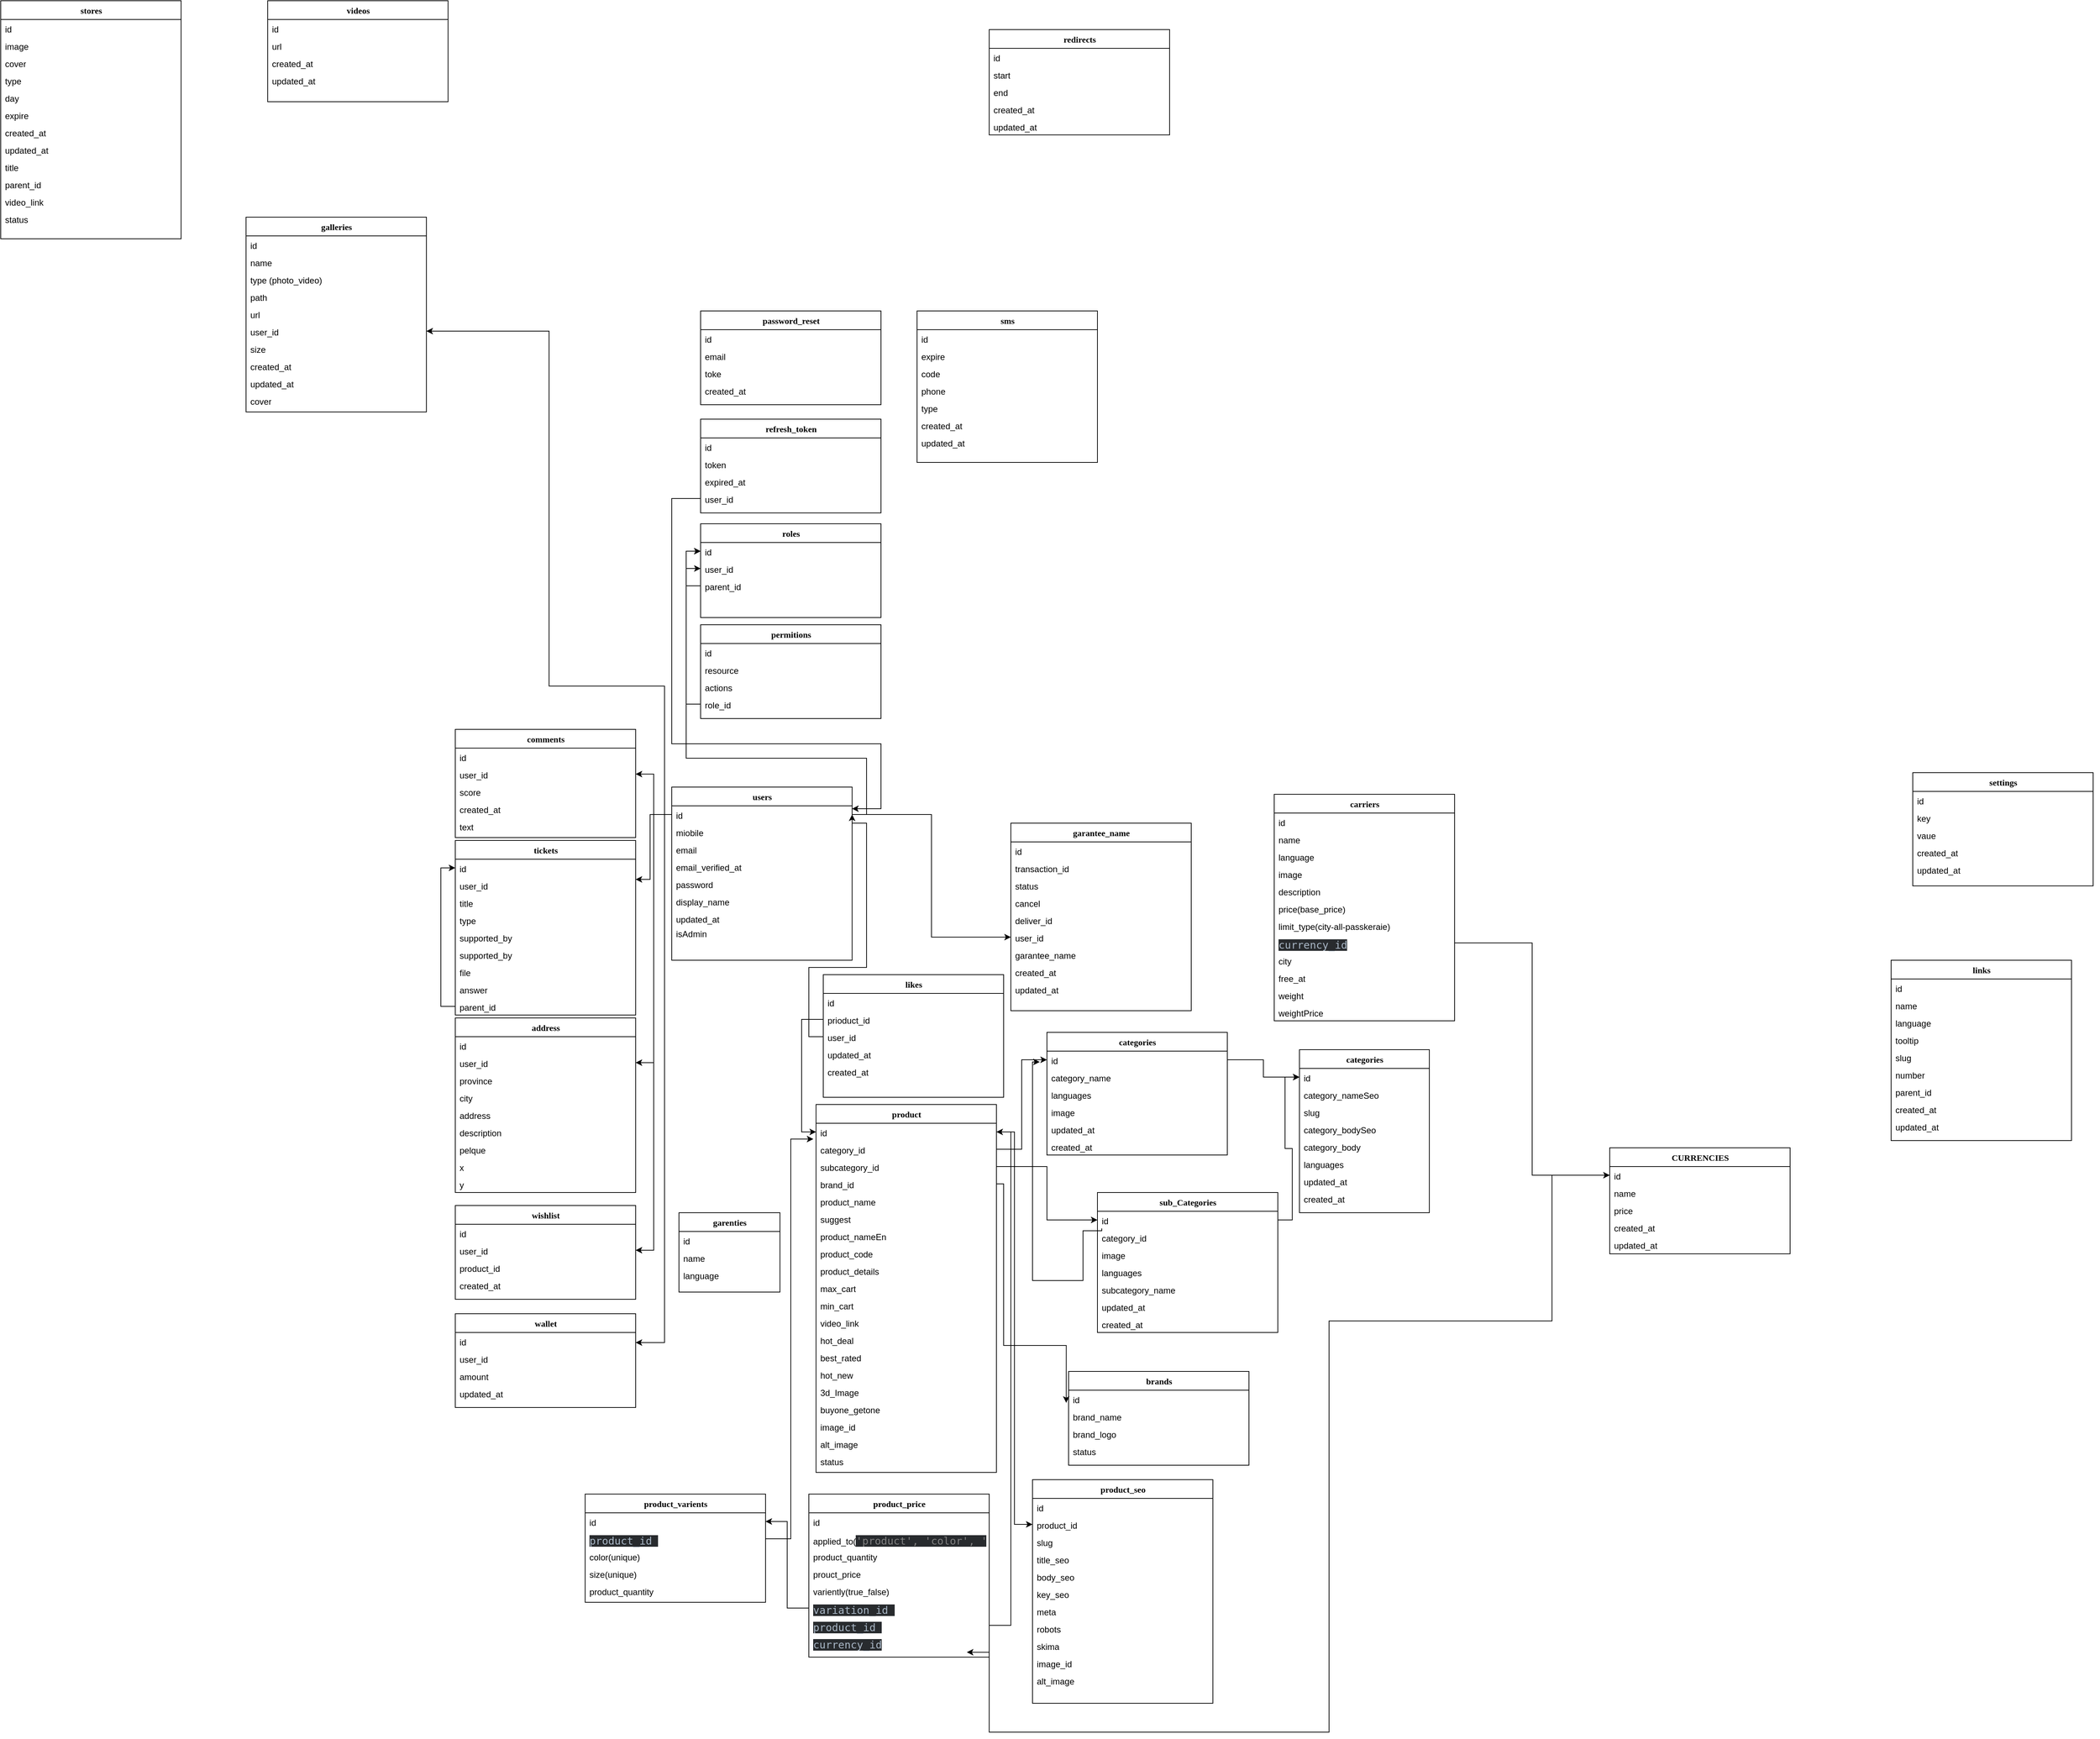 <mxfile version="26.1.1">
  <diagram name="Page-1" id="9f46799a-70d6-7492-0946-bef42562c5a5">
    <mxGraphModel dx="4836" dy="5052" grid="1" gridSize="10" guides="1" tooltips="1" connect="1" arrows="1" fold="1" page="1" pageScale="1" pageWidth="1100" pageHeight="850" background="none" math="0" shadow="0">
      <root>
        <mxCell id="0" />
        <mxCell id="1" parent="0" />
        <mxCell id="78961159f06e98e8-69" value="users&lt;div&gt;&lt;br&gt;&lt;/div&gt;" style="swimlane;html=1;fontStyle=1;align=center;verticalAlign=top;childLayout=stackLayout;horizontal=1;startSize=26;horizontalStack=0;resizeParent=1;resizeLast=0;collapsible=1;marginBottom=0;swimlaneFillColor=#ffffff;rounded=0;shadow=0;comic=0;labelBackgroundColor=none;strokeWidth=1;fillColor=none;fontFamily=Verdana;fontSize=12" parent="1" vertex="1">
          <mxGeometry x="330" y="230" width="250" height="240" as="geometry" />
        </mxCell>
        <mxCell id="cOtZHhIljCrcvXUx9MyU-213" value="&lt;div&gt;id&lt;/div&gt;&lt;div&gt;&lt;br&gt;&lt;/div&gt;" style="text;html=1;strokeColor=none;fillColor=none;align=left;verticalAlign=top;spacingLeft=4;spacingRight=4;whiteSpace=wrap;overflow=hidden;rotatable=0;points=[[0,0.5],[1,0.5]];portConstraint=eastwest;" vertex="1" parent="78961159f06e98e8-69">
          <mxGeometry y="26" width="250" height="24" as="geometry" />
        </mxCell>
        <mxCell id="78961159f06e98e8-110" value="miobile&lt;div&gt;&lt;br&gt;&lt;/div&gt;" style="text;html=1;strokeColor=none;fillColor=none;align=left;verticalAlign=top;spacingLeft=4;spacingRight=4;whiteSpace=wrap;overflow=hidden;rotatable=0;points=[[0,0.5],[1,0.5]];portConstraint=eastwest;" parent="78961159f06e98e8-69" vertex="1">
          <mxGeometry y="50" width="250" height="24" as="geometry" />
        </mxCell>
        <mxCell id="cOtZHhIljCrcvXUx9MyU-199" value="email" style="text;html=1;strokeColor=none;fillColor=none;align=left;verticalAlign=top;spacingLeft=4;spacingRight=4;whiteSpace=wrap;overflow=hidden;rotatable=0;points=[[0,0.5],[1,0.5]];portConstraint=eastwest;" vertex="1" parent="78961159f06e98e8-69">
          <mxGeometry y="74" width="250" height="24" as="geometry" />
        </mxCell>
        <mxCell id="cOtZHhIljCrcvXUx9MyU-200" value="email_verified_at" style="text;html=1;strokeColor=none;fillColor=none;align=left;verticalAlign=top;spacingLeft=4;spacingRight=4;whiteSpace=wrap;overflow=hidden;rotatable=0;points=[[0,0.5],[1,0.5]];portConstraint=eastwest;" vertex="1" parent="78961159f06e98e8-69">
          <mxGeometry y="98" width="250" height="24" as="geometry" />
        </mxCell>
        <mxCell id="cOtZHhIljCrcvXUx9MyU-201" value="password" style="text;html=1;strokeColor=none;fillColor=none;align=left;verticalAlign=top;spacingLeft=4;spacingRight=4;whiteSpace=wrap;overflow=hidden;rotatable=0;points=[[0,0.5],[1,0.5]];portConstraint=eastwest;" vertex="1" parent="78961159f06e98e8-69">
          <mxGeometry y="122" width="250" height="24" as="geometry" />
        </mxCell>
        <mxCell id="cOtZHhIljCrcvXUx9MyU-202" value="display_name" style="text;html=1;strokeColor=none;fillColor=none;align=left;verticalAlign=top;spacingLeft=4;spacingRight=4;whiteSpace=wrap;overflow=hidden;rotatable=0;points=[[0,0.5],[1,0.5]];portConstraint=eastwest;" vertex="1" parent="78961159f06e98e8-69">
          <mxGeometry y="146" width="250" height="24" as="geometry" />
        </mxCell>
        <mxCell id="cOtZHhIljCrcvXUx9MyU-204" style="edgeStyle=orthogonalEdgeStyle;rounded=0;orthogonalLoop=1;jettySize=auto;html=1;exitX=1;exitY=0.5;exitDx=0;exitDy=0;" edge="1" parent="78961159f06e98e8-69" source="cOtZHhIljCrcvXUx9MyU-200" target="cOtZHhIljCrcvXUx9MyU-200">
          <mxGeometry relative="1" as="geometry" />
        </mxCell>
        <mxCell id="cOtZHhIljCrcvXUx9MyU-203" value="updated_at" style="text;html=1;strokeColor=none;fillColor=none;align=left;verticalAlign=top;spacingLeft=4;spacingRight=4;whiteSpace=wrap;overflow=hidden;rotatable=0;points=[[0,0.5],[1,0.5]];portConstraint=eastwest;" vertex="1" parent="78961159f06e98e8-69">
          <mxGeometry y="170" width="250" height="20" as="geometry" />
        </mxCell>
        <mxCell id="cOtZHhIljCrcvXUx9MyU-268" value="isAdmin" style="text;html=1;strokeColor=none;fillColor=none;align=left;verticalAlign=top;spacingLeft=4;spacingRight=4;whiteSpace=wrap;overflow=hidden;rotatable=0;points=[[0,0.5],[1,0.5]];portConstraint=eastwest;" vertex="1" parent="78961159f06e98e8-69">
          <mxGeometry y="190" width="250" height="20" as="geometry" />
        </mxCell>
        <mxCell id="cOtZHhIljCrcvXUx9MyU-205" value="&lt;div&gt;tickets&lt;/div&gt;" style="swimlane;html=1;fontStyle=1;align=center;verticalAlign=top;childLayout=stackLayout;horizontal=1;startSize=26;horizontalStack=0;resizeParent=1;resizeLast=0;collapsible=1;marginBottom=0;swimlaneFillColor=#ffffff;rounded=0;shadow=0;comic=0;labelBackgroundColor=none;strokeWidth=1;fillColor=none;fontFamily=Verdana;fontSize=12" vertex="1" parent="1">
          <mxGeometry x="30" y="304" width="250" height="242" as="geometry" />
        </mxCell>
        <mxCell id="cOtZHhIljCrcvXUx9MyU-206" value="&lt;div&gt;id&lt;span style=&quot;white-space: pre;&quot;&gt;&#x9;&lt;/span&gt;&lt;/div&gt;" style="text;html=1;strokeColor=none;fillColor=none;align=left;verticalAlign=top;spacingLeft=4;spacingRight=4;whiteSpace=wrap;overflow=hidden;rotatable=0;points=[[0,0.5],[1,0.5]];portConstraint=eastwest;" vertex="1" parent="cOtZHhIljCrcvXUx9MyU-205">
          <mxGeometry y="26" width="250" height="24" as="geometry" />
        </mxCell>
        <mxCell id="cOtZHhIljCrcvXUx9MyU-207" value="user_id" style="text;html=1;strokeColor=none;fillColor=none;align=left;verticalAlign=top;spacingLeft=4;spacingRight=4;whiteSpace=wrap;overflow=hidden;rotatable=0;points=[[0,0.5],[1,0.5]];portConstraint=eastwest;" vertex="1" parent="cOtZHhIljCrcvXUx9MyU-205">
          <mxGeometry y="50" width="250" height="24" as="geometry" />
        </mxCell>
        <mxCell id="cOtZHhIljCrcvXUx9MyU-208" value="title" style="text;html=1;strokeColor=none;fillColor=none;align=left;verticalAlign=top;spacingLeft=4;spacingRight=4;whiteSpace=wrap;overflow=hidden;rotatable=0;points=[[0,0.5],[1,0.5]];portConstraint=eastwest;" vertex="1" parent="cOtZHhIljCrcvXUx9MyU-205">
          <mxGeometry y="74" width="250" height="24" as="geometry" />
        </mxCell>
        <mxCell id="cOtZHhIljCrcvXUx9MyU-379" value="type" style="text;html=1;strokeColor=none;fillColor=none;align=left;verticalAlign=top;spacingLeft=4;spacingRight=4;whiteSpace=wrap;overflow=hidden;rotatable=0;points=[[0,0.5],[1,0.5]];portConstraint=eastwest;" vertex="1" parent="cOtZHhIljCrcvXUx9MyU-205">
          <mxGeometry y="98" width="250" height="24" as="geometry" />
        </mxCell>
        <mxCell id="cOtZHhIljCrcvXUx9MyU-209" value="supported_by" style="text;html=1;strokeColor=none;fillColor=none;align=left;verticalAlign=top;spacingLeft=4;spacingRight=4;whiteSpace=wrap;overflow=hidden;rotatable=0;points=[[0,0.5],[1,0.5]];portConstraint=eastwest;" vertex="1" parent="cOtZHhIljCrcvXUx9MyU-205">
          <mxGeometry y="122" width="250" height="24" as="geometry" />
        </mxCell>
        <mxCell id="cOtZHhIljCrcvXUx9MyU-376" value="supported_by" style="text;html=1;strokeColor=none;fillColor=none;align=left;verticalAlign=top;spacingLeft=4;spacingRight=4;whiteSpace=wrap;overflow=hidden;rotatable=0;points=[[0,0.5],[1,0.5]];portConstraint=eastwest;" vertex="1" parent="cOtZHhIljCrcvXUx9MyU-205">
          <mxGeometry y="146" width="250" height="24" as="geometry" />
        </mxCell>
        <mxCell id="cOtZHhIljCrcvXUx9MyU-210" value="file" style="text;html=1;strokeColor=none;fillColor=none;align=left;verticalAlign=top;spacingLeft=4;spacingRight=4;whiteSpace=wrap;overflow=hidden;rotatable=0;points=[[0,0.5],[1,0.5]];portConstraint=eastwest;" vertex="1" parent="cOtZHhIljCrcvXUx9MyU-205">
          <mxGeometry y="170" width="250" height="24" as="geometry" />
        </mxCell>
        <mxCell id="cOtZHhIljCrcvXUx9MyU-377" style="edgeStyle=orthogonalEdgeStyle;rounded=0;orthogonalLoop=1;jettySize=auto;html=1;entryX=0;entryY=0.5;entryDx=0;entryDy=0;" edge="1" parent="cOtZHhIljCrcvXUx9MyU-205" source="cOtZHhIljCrcvXUx9MyU-211" target="cOtZHhIljCrcvXUx9MyU-206">
          <mxGeometry relative="1" as="geometry" />
        </mxCell>
        <mxCell id="cOtZHhIljCrcvXUx9MyU-378" value="answer" style="text;html=1;strokeColor=none;fillColor=none;align=left;verticalAlign=top;spacingLeft=4;spacingRight=4;whiteSpace=wrap;overflow=hidden;rotatable=0;points=[[0,0.5],[1,0.5]];portConstraint=eastwest;" vertex="1" parent="cOtZHhIljCrcvXUx9MyU-205">
          <mxGeometry y="194" width="250" height="24" as="geometry" />
        </mxCell>
        <mxCell id="cOtZHhIljCrcvXUx9MyU-211" value="parent_id" style="text;html=1;strokeColor=none;fillColor=none;align=left;verticalAlign=top;spacingLeft=4;spacingRight=4;whiteSpace=wrap;overflow=hidden;rotatable=0;points=[[0,0.5],[1,0.5]];portConstraint=eastwest;" vertex="1" parent="cOtZHhIljCrcvXUx9MyU-205">
          <mxGeometry y="218" width="250" height="24" as="geometry" />
        </mxCell>
        <mxCell id="cOtZHhIljCrcvXUx9MyU-212" style="edgeStyle=orthogonalEdgeStyle;rounded=0;orthogonalLoop=1;jettySize=auto;html=1;exitX=1;exitY=0.5;exitDx=0;exitDy=0;" edge="1" parent="cOtZHhIljCrcvXUx9MyU-205" source="cOtZHhIljCrcvXUx9MyU-208" target="cOtZHhIljCrcvXUx9MyU-208">
          <mxGeometry relative="1" as="geometry" />
        </mxCell>
        <mxCell id="cOtZHhIljCrcvXUx9MyU-214" style="edgeStyle=orthogonalEdgeStyle;rounded=0;orthogonalLoop=1;jettySize=auto;html=1;" edge="1" parent="1" source="cOtZHhIljCrcvXUx9MyU-213" target="cOtZHhIljCrcvXUx9MyU-207">
          <mxGeometry relative="1" as="geometry">
            <mxPoint x="330" y="308" as="sourcePoint" />
            <Array as="points">
              <mxPoint x="300" y="268" />
              <mxPoint x="300" y="358" />
            </Array>
          </mxGeometry>
        </mxCell>
        <mxCell id="cOtZHhIljCrcvXUx9MyU-216" value="&lt;div&gt;comments&lt;/div&gt;" style="swimlane;html=1;fontStyle=1;align=center;verticalAlign=top;childLayout=stackLayout;horizontal=1;startSize=26;horizontalStack=0;resizeParent=1;resizeLast=0;collapsible=1;marginBottom=0;swimlaneFillColor=#ffffff;rounded=0;shadow=0;comic=0;labelBackgroundColor=none;strokeWidth=1;fillColor=none;fontFamily=Verdana;fontSize=12" vertex="1" parent="1">
          <mxGeometry x="30" y="150" width="250" height="150" as="geometry" />
        </mxCell>
        <mxCell id="cOtZHhIljCrcvXUx9MyU-217" value="&lt;div&gt;id&lt;span style=&quot;white-space: pre;&quot;&gt;&#x9;&lt;/span&gt;&lt;/div&gt;" style="text;html=1;strokeColor=none;fillColor=none;align=left;verticalAlign=top;spacingLeft=4;spacingRight=4;whiteSpace=wrap;overflow=hidden;rotatable=0;points=[[0,0.5],[1,0.5]];portConstraint=eastwest;" vertex="1" parent="cOtZHhIljCrcvXUx9MyU-216">
          <mxGeometry y="26" width="250" height="24" as="geometry" />
        </mxCell>
        <mxCell id="cOtZHhIljCrcvXUx9MyU-218" value="user_id" style="text;html=1;strokeColor=none;fillColor=none;align=left;verticalAlign=top;spacingLeft=4;spacingRight=4;whiteSpace=wrap;overflow=hidden;rotatable=0;points=[[0,0.5],[1,0.5]];portConstraint=eastwest;" vertex="1" parent="cOtZHhIljCrcvXUx9MyU-216">
          <mxGeometry y="50" width="250" height="24" as="geometry" />
        </mxCell>
        <mxCell id="cOtZHhIljCrcvXUx9MyU-219" value="score" style="text;html=1;strokeColor=none;fillColor=none;align=left;verticalAlign=top;spacingLeft=4;spacingRight=4;whiteSpace=wrap;overflow=hidden;rotatable=0;points=[[0,0.5],[1,0.5]];portConstraint=eastwest;" vertex="1" parent="cOtZHhIljCrcvXUx9MyU-216">
          <mxGeometry y="74" width="250" height="24" as="geometry" />
        </mxCell>
        <mxCell id="cOtZHhIljCrcvXUx9MyU-220" value="created_at" style="text;html=1;strokeColor=none;fillColor=none;align=left;verticalAlign=top;spacingLeft=4;spacingRight=4;whiteSpace=wrap;overflow=hidden;rotatable=0;points=[[0,0.5],[1,0.5]];portConstraint=eastwest;" vertex="1" parent="cOtZHhIljCrcvXUx9MyU-216">
          <mxGeometry y="98" width="250" height="24" as="geometry" />
        </mxCell>
        <mxCell id="cOtZHhIljCrcvXUx9MyU-221" value="text" style="text;html=1;strokeColor=none;fillColor=none;align=left;verticalAlign=top;spacingLeft=4;spacingRight=4;whiteSpace=wrap;overflow=hidden;rotatable=0;points=[[0,0.5],[1,0.5]];portConstraint=eastwest;" vertex="1" parent="cOtZHhIljCrcvXUx9MyU-216">
          <mxGeometry y="122" width="250" height="24" as="geometry" />
        </mxCell>
        <mxCell id="cOtZHhIljCrcvXUx9MyU-223" style="edgeStyle=orthogonalEdgeStyle;rounded=0;orthogonalLoop=1;jettySize=auto;html=1;exitX=1;exitY=0.5;exitDx=0;exitDy=0;" edge="1" parent="cOtZHhIljCrcvXUx9MyU-216" source="cOtZHhIljCrcvXUx9MyU-219" target="cOtZHhIljCrcvXUx9MyU-219">
          <mxGeometry relative="1" as="geometry" />
        </mxCell>
        <mxCell id="cOtZHhIljCrcvXUx9MyU-224" style="edgeStyle=orthogonalEdgeStyle;rounded=0;orthogonalLoop=1;jettySize=auto;html=1;exitX=0;exitY=0.5;exitDx=0;exitDy=0;entryX=1;entryY=0.5;entryDx=0;entryDy=0;" edge="1" parent="1" source="cOtZHhIljCrcvXUx9MyU-213" target="cOtZHhIljCrcvXUx9MyU-218">
          <mxGeometry relative="1" as="geometry" />
        </mxCell>
        <mxCell id="cOtZHhIljCrcvXUx9MyU-225" value="&lt;div&gt;wallet&lt;/div&gt;" style="swimlane;html=1;fontStyle=1;align=center;verticalAlign=top;childLayout=stackLayout;horizontal=1;startSize=26;horizontalStack=0;resizeParent=1;resizeLast=0;collapsible=1;marginBottom=0;swimlaneFillColor=#ffffff;rounded=0;shadow=0;comic=0;labelBackgroundColor=none;strokeWidth=1;fillColor=none;fontFamily=Verdana;fontSize=12" vertex="1" parent="1">
          <mxGeometry x="30" y="960" width="250" height="130" as="geometry" />
        </mxCell>
        <mxCell id="cOtZHhIljCrcvXUx9MyU-226" value="&lt;div&gt;id&lt;span style=&quot;white-space: pre;&quot;&gt;&#x9;&lt;/span&gt;&lt;/div&gt;" style="text;html=1;strokeColor=none;fillColor=none;align=left;verticalAlign=top;spacingLeft=4;spacingRight=4;whiteSpace=wrap;overflow=hidden;rotatable=0;points=[[0,0.5],[1,0.5]];portConstraint=eastwest;" vertex="1" parent="cOtZHhIljCrcvXUx9MyU-225">
          <mxGeometry y="26" width="250" height="24" as="geometry" />
        </mxCell>
        <mxCell id="cOtZHhIljCrcvXUx9MyU-227" value="user_id" style="text;html=1;strokeColor=none;fillColor=none;align=left;verticalAlign=top;spacingLeft=4;spacingRight=4;whiteSpace=wrap;overflow=hidden;rotatable=0;points=[[0,0.5],[1,0.5]];portConstraint=eastwest;" vertex="1" parent="cOtZHhIljCrcvXUx9MyU-225">
          <mxGeometry y="50" width="250" height="24" as="geometry" />
        </mxCell>
        <mxCell id="cOtZHhIljCrcvXUx9MyU-228" value="amount" style="text;html=1;strokeColor=none;fillColor=none;align=left;verticalAlign=top;spacingLeft=4;spacingRight=4;whiteSpace=wrap;overflow=hidden;rotatable=0;points=[[0,0.5],[1,0.5]];portConstraint=eastwest;" vertex="1" parent="cOtZHhIljCrcvXUx9MyU-225">
          <mxGeometry y="74" width="250" height="24" as="geometry" />
        </mxCell>
        <mxCell id="cOtZHhIljCrcvXUx9MyU-229" value="updated_at" style="text;html=1;strokeColor=none;fillColor=none;align=left;verticalAlign=top;spacingLeft=4;spacingRight=4;whiteSpace=wrap;overflow=hidden;rotatable=0;points=[[0,0.5],[1,0.5]];portConstraint=eastwest;" vertex="1" parent="cOtZHhIljCrcvXUx9MyU-225">
          <mxGeometry y="98" width="250" height="24" as="geometry" />
        </mxCell>
        <mxCell id="cOtZHhIljCrcvXUx9MyU-231" style="edgeStyle=orthogonalEdgeStyle;rounded=0;orthogonalLoop=1;jettySize=auto;html=1;exitX=1;exitY=0.5;exitDx=0;exitDy=0;" edge="1" parent="cOtZHhIljCrcvXUx9MyU-225" source="cOtZHhIljCrcvXUx9MyU-228" target="cOtZHhIljCrcvXUx9MyU-228">
          <mxGeometry relative="1" as="geometry" />
        </mxCell>
        <mxCell id="cOtZHhIljCrcvXUx9MyU-236" value="address" style="swimlane;html=1;fontStyle=1;align=center;verticalAlign=top;childLayout=stackLayout;horizontal=1;startSize=26;horizontalStack=0;resizeParent=1;resizeLast=0;collapsible=1;marginBottom=0;swimlaneFillColor=#ffffff;rounded=0;shadow=0;comic=0;labelBackgroundColor=none;strokeWidth=1;fillColor=none;fontFamily=Verdana;fontSize=12" vertex="1" parent="1">
          <mxGeometry x="30" y="550" width="250" height="242" as="geometry" />
        </mxCell>
        <mxCell id="cOtZHhIljCrcvXUx9MyU-237" value="&lt;div&gt;id&lt;span style=&quot;white-space: pre;&quot;&gt;&#x9;&lt;/span&gt;&lt;/div&gt;" style="text;html=1;strokeColor=none;fillColor=none;align=left;verticalAlign=top;spacingLeft=4;spacingRight=4;whiteSpace=wrap;overflow=hidden;rotatable=0;points=[[0,0.5],[1,0.5]];portConstraint=eastwest;" vertex="1" parent="cOtZHhIljCrcvXUx9MyU-236">
          <mxGeometry y="26" width="250" height="24" as="geometry" />
        </mxCell>
        <mxCell id="cOtZHhIljCrcvXUx9MyU-238" value="user_id" style="text;html=1;strokeColor=none;fillColor=none;align=left;verticalAlign=top;spacingLeft=4;spacingRight=4;whiteSpace=wrap;overflow=hidden;rotatable=0;points=[[0,0.5],[1,0.5]];portConstraint=eastwest;" vertex="1" parent="cOtZHhIljCrcvXUx9MyU-236">
          <mxGeometry y="50" width="250" height="24" as="geometry" />
        </mxCell>
        <mxCell id="cOtZHhIljCrcvXUx9MyU-239" value="province" style="text;html=1;strokeColor=none;fillColor=none;align=left;verticalAlign=top;spacingLeft=4;spacingRight=4;whiteSpace=wrap;overflow=hidden;rotatable=0;points=[[0,0.5],[1,0.5]];portConstraint=eastwest;" vertex="1" parent="cOtZHhIljCrcvXUx9MyU-236">
          <mxGeometry y="74" width="250" height="24" as="geometry" />
        </mxCell>
        <mxCell id="cOtZHhIljCrcvXUx9MyU-241" style="edgeStyle=orthogonalEdgeStyle;rounded=0;orthogonalLoop=1;jettySize=auto;html=1;exitX=1;exitY=0.5;exitDx=0;exitDy=0;" edge="1" parent="cOtZHhIljCrcvXUx9MyU-236" source="cOtZHhIljCrcvXUx9MyU-239" target="cOtZHhIljCrcvXUx9MyU-239">
          <mxGeometry relative="1" as="geometry" />
        </mxCell>
        <mxCell id="cOtZHhIljCrcvXUx9MyU-243" value="city" style="text;html=1;strokeColor=none;fillColor=none;align=left;verticalAlign=top;spacingLeft=4;spacingRight=4;whiteSpace=wrap;overflow=hidden;rotatable=0;points=[[0,0.5],[1,0.5]];portConstraint=eastwest;" vertex="1" parent="cOtZHhIljCrcvXUx9MyU-236">
          <mxGeometry y="98" width="250" height="24" as="geometry" />
        </mxCell>
        <mxCell id="cOtZHhIljCrcvXUx9MyU-246" value="address" style="text;html=1;strokeColor=none;fillColor=none;align=left;verticalAlign=top;spacingLeft=4;spacingRight=4;whiteSpace=wrap;overflow=hidden;rotatable=0;points=[[0,0.5],[1,0.5]];portConstraint=eastwest;" vertex="1" parent="cOtZHhIljCrcvXUx9MyU-236">
          <mxGeometry y="122" width="250" height="24" as="geometry" />
        </mxCell>
        <mxCell id="cOtZHhIljCrcvXUx9MyU-248" value="description" style="text;html=1;strokeColor=none;fillColor=none;align=left;verticalAlign=top;spacingLeft=4;spacingRight=4;whiteSpace=wrap;overflow=hidden;rotatable=0;points=[[0,0.5],[1,0.5]];portConstraint=eastwest;" vertex="1" parent="cOtZHhIljCrcvXUx9MyU-236">
          <mxGeometry y="146" width="250" height="24" as="geometry" />
        </mxCell>
        <mxCell id="cOtZHhIljCrcvXUx9MyU-403" value="pelque" style="text;html=1;strokeColor=none;fillColor=none;align=left;verticalAlign=top;spacingLeft=4;spacingRight=4;whiteSpace=wrap;overflow=hidden;rotatable=0;points=[[0,0.5],[1,0.5]];portConstraint=eastwest;" vertex="1" parent="cOtZHhIljCrcvXUx9MyU-236">
          <mxGeometry y="170" width="250" height="24" as="geometry" />
        </mxCell>
        <mxCell id="cOtZHhIljCrcvXUx9MyU-247" value="x" style="text;html=1;strokeColor=none;fillColor=none;align=left;verticalAlign=top;spacingLeft=4;spacingRight=4;whiteSpace=wrap;overflow=hidden;rotatable=0;points=[[0,0.5],[1,0.5]];portConstraint=eastwest;" vertex="1" parent="cOtZHhIljCrcvXUx9MyU-236">
          <mxGeometry y="194" width="250" height="24" as="geometry" />
        </mxCell>
        <mxCell id="cOtZHhIljCrcvXUx9MyU-245" value="y" style="text;html=1;strokeColor=none;fillColor=none;align=left;verticalAlign=top;spacingLeft=4;spacingRight=4;whiteSpace=wrap;overflow=hidden;rotatable=0;points=[[0,0.5],[1,0.5]];portConstraint=eastwest;" vertex="1" parent="cOtZHhIljCrcvXUx9MyU-236">
          <mxGeometry y="218" width="250" height="24" as="geometry" />
        </mxCell>
        <mxCell id="cOtZHhIljCrcvXUx9MyU-251" value="roles" style="swimlane;html=1;fontStyle=1;align=center;verticalAlign=top;childLayout=stackLayout;horizontal=1;startSize=26;horizontalStack=0;resizeParent=1;resizeLast=0;collapsible=1;marginBottom=0;swimlaneFillColor=#ffffff;rounded=0;shadow=0;comic=0;labelBackgroundColor=none;strokeWidth=1;fillColor=none;fontFamily=Verdana;fontSize=12" vertex="1" parent="1">
          <mxGeometry x="370" y="-135" width="250" height="130" as="geometry" />
        </mxCell>
        <mxCell id="cOtZHhIljCrcvXUx9MyU-252" value="&lt;div&gt;id&lt;span style=&quot;white-space: pre;&quot;&gt;&#x9;&lt;/span&gt;&lt;/div&gt;" style="text;html=1;strokeColor=none;fillColor=none;align=left;verticalAlign=top;spacingLeft=4;spacingRight=4;whiteSpace=wrap;overflow=hidden;rotatable=0;points=[[0,0.5],[1,0.5]];portConstraint=eastwest;" vertex="1" parent="cOtZHhIljCrcvXUx9MyU-251">
          <mxGeometry y="26" width="250" height="24" as="geometry" />
        </mxCell>
        <mxCell id="cOtZHhIljCrcvXUx9MyU-253" value="user_id" style="text;html=1;strokeColor=none;fillColor=none;align=left;verticalAlign=top;spacingLeft=4;spacingRight=4;whiteSpace=wrap;overflow=hidden;rotatable=0;points=[[0,0.5],[1,0.5]];portConstraint=eastwest;" vertex="1" parent="cOtZHhIljCrcvXUx9MyU-251">
          <mxGeometry y="50" width="250" height="24" as="geometry" />
        </mxCell>
        <mxCell id="cOtZHhIljCrcvXUx9MyU-266" style="edgeStyle=orthogonalEdgeStyle;rounded=0;orthogonalLoop=1;jettySize=auto;html=1;entryX=0;entryY=0.5;entryDx=0;entryDy=0;" edge="1" parent="cOtZHhIljCrcvXUx9MyU-251" source="cOtZHhIljCrcvXUx9MyU-254" target="cOtZHhIljCrcvXUx9MyU-252">
          <mxGeometry relative="1" as="geometry" />
        </mxCell>
        <mxCell id="cOtZHhIljCrcvXUx9MyU-254" value="parent_id" style="text;html=1;strokeColor=none;fillColor=none;align=left;verticalAlign=top;spacingLeft=4;spacingRight=4;whiteSpace=wrap;overflow=hidden;rotatable=0;points=[[0,0.5],[1,0.5]];portConstraint=eastwest;" vertex="1" parent="cOtZHhIljCrcvXUx9MyU-251">
          <mxGeometry y="74" width="250" height="24" as="geometry" />
        </mxCell>
        <mxCell id="cOtZHhIljCrcvXUx9MyU-255" style="edgeStyle=orthogonalEdgeStyle;rounded=0;orthogonalLoop=1;jettySize=auto;html=1;exitX=1;exitY=0.5;exitDx=0;exitDy=0;" edge="1" parent="cOtZHhIljCrcvXUx9MyU-251" source="cOtZHhIljCrcvXUx9MyU-254" target="cOtZHhIljCrcvXUx9MyU-254">
          <mxGeometry relative="1" as="geometry" />
        </mxCell>
        <mxCell id="cOtZHhIljCrcvXUx9MyU-261" value="permitions" style="swimlane;html=1;fontStyle=1;align=center;verticalAlign=top;childLayout=stackLayout;horizontal=1;startSize=26;horizontalStack=0;resizeParent=1;resizeLast=0;collapsible=1;marginBottom=0;swimlaneFillColor=#ffffff;rounded=0;shadow=0;comic=0;labelBackgroundColor=none;strokeWidth=1;fillColor=none;fontFamily=Verdana;fontSize=12" vertex="1" parent="1">
          <mxGeometry x="370" y="5" width="250" height="130" as="geometry" />
        </mxCell>
        <mxCell id="cOtZHhIljCrcvXUx9MyU-262" value="&lt;div&gt;id&lt;span style=&quot;white-space: pre;&quot;&gt;&#x9;&lt;/span&gt;&lt;/div&gt;" style="text;html=1;strokeColor=none;fillColor=none;align=left;verticalAlign=top;spacingLeft=4;spacingRight=4;whiteSpace=wrap;overflow=hidden;rotatable=0;points=[[0,0.5],[1,0.5]];portConstraint=eastwest;" vertex="1" parent="cOtZHhIljCrcvXUx9MyU-261">
          <mxGeometry y="26" width="250" height="24" as="geometry" />
        </mxCell>
        <mxCell id="cOtZHhIljCrcvXUx9MyU-263" value="resource" style="text;html=1;strokeColor=none;fillColor=none;align=left;verticalAlign=top;spacingLeft=4;spacingRight=4;whiteSpace=wrap;overflow=hidden;rotatable=0;points=[[0,0.5],[1,0.5]];portConstraint=eastwest;" vertex="1" parent="cOtZHhIljCrcvXUx9MyU-261">
          <mxGeometry y="50" width="250" height="24" as="geometry" />
        </mxCell>
        <mxCell id="cOtZHhIljCrcvXUx9MyU-264" value="actions" style="text;html=1;strokeColor=none;fillColor=none;align=left;verticalAlign=top;spacingLeft=4;spacingRight=4;whiteSpace=wrap;overflow=hidden;rotatable=0;points=[[0,0.5],[1,0.5]];portConstraint=eastwest;" vertex="1" parent="cOtZHhIljCrcvXUx9MyU-261">
          <mxGeometry y="74" width="250" height="24" as="geometry" />
        </mxCell>
        <mxCell id="cOtZHhIljCrcvXUx9MyU-265" style="edgeStyle=orthogonalEdgeStyle;rounded=0;orthogonalLoop=1;jettySize=auto;html=1;exitX=1;exitY=0.5;exitDx=0;exitDy=0;" edge="1" parent="cOtZHhIljCrcvXUx9MyU-261" source="cOtZHhIljCrcvXUx9MyU-264" target="cOtZHhIljCrcvXUx9MyU-264">
          <mxGeometry relative="1" as="geometry" />
        </mxCell>
        <mxCell id="cOtZHhIljCrcvXUx9MyU-269" value="role_id" style="text;html=1;strokeColor=none;fillColor=none;align=left;verticalAlign=top;spacingLeft=4;spacingRight=4;whiteSpace=wrap;overflow=hidden;rotatable=0;points=[[0,0.5],[1,0.5]];portConstraint=eastwest;" vertex="1" parent="cOtZHhIljCrcvXUx9MyU-261">
          <mxGeometry y="98" width="250" height="24" as="geometry" />
        </mxCell>
        <mxCell id="cOtZHhIljCrcvXUx9MyU-267" style="edgeStyle=orthogonalEdgeStyle;rounded=0;orthogonalLoop=1;jettySize=auto;html=1;" edge="1" parent="1" source="cOtZHhIljCrcvXUx9MyU-213" target="cOtZHhIljCrcvXUx9MyU-253">
          <mxGeometry relative="1" as="geometry">
            <Array as="points">
              <mxPoint x="600" y="268" />
              <mxPoint x="600" y="190" />
              <mxPoint x="350" y="190" />
              <mxPoint x="350" y="-73" />
            </Array>
          </mxGeometry>
        </mxCell>
        <mxCell id="cOtZHhIljCrcvXUx9MyU-270" style="edgeStyle=orthogonalEdgeStyle;rounded=0;orthogonalLoop=1;jettySize=auto;html=1;entryX=0;entryY=0.5;entryDx=0;entryDy=0;" edge="1" parent="1" source="cOtZHhIljCrcvXUx9MyU-269" target="cOtZHhIljCrcvXUx9MyU-252">
          <mxGeometry relative="1" as="geometry" />
        </mxCell>
        <mxCell id="cOtZHhIljCrcvXUx9MyU-271" value="refresh_token" style="swimlane;html=1;fontStyle=1;align=center;verticalAlign=top;childLayout=stackLayout;horizontal=1;startSize=26;horizontalStack=0;resizeParent=1;resizeLast=0;collapsible=1;marginBottom=0;swimlaneFillColor=#ffffff;rounded=0;shadow=0;comic=0;labelBackgroundColor=none;strokeWidth=1;fillColor=none;fontFamily=Verdana;fontSize=12" vertex="1" parent="1">
          <mxGeometry x="370" y="-280" width="250" height="130" as="geometry" />
        </mxCell>
        <mxCell id="cOtZHhIljCrcvXUx9MyU-272" value="&lt;div&gt;id&lt;span style=&quot;white-space: pre;&quot;&gt;&#x9;&lt;/span&gt;&lt;/div&gt;" style="text;html=1;strokeColor=none;fillColor=none;align=left;verticalAlign=top;spacingLeft=4;spacingRight=4;whiteSpace=wrap;overflow=hidden;rotatable=0;points=[[0,0.5],[1,0.5]];portConstraint=eastwest;" vertex="1" parent="cOtZHhIljCrcvXUx9MyU-271">
          <mxGeometry y="26" width="250" height="24" as="geometry" />
        </mxCell>
        <mxCell id="cOtZHhIljCrcvXUx9MyU-273" value="token" style="text;html=1;strokeColor=none;fillColor=none;align=left;verticalAlign=top;spacingLeft=4;spacingRight=4;whiteSpace=wrap;overflow=hidden;rotatable=0;points=[[0,0.5],[1,0.5]];portConstraint=eastwest;" vertex="1" parent="cOtZHhIljCrcvXUx9MyU-271">
          <mxGeometry y="50" width="250" height="24" as="geometry" />
        </mxCell>
        <mxCell id="cOtZHhIljCrcvXUx9MyU-275" value="expired_at" style="text;html=1;strokeColor=none;fillColor=none;align=left;verticalAlign=top;spacingLeft=4;spacingRight=4;whiteSpace=wrap;overflow=hidden;rotatable=0;points=[[0,0.5],[1,0.5]];portConstraint=eastwest;" vertex="1" parent="cOtZHhIljCrcvXUx9MyU-271">
          <mxGeometry y="74" width="250" height="24" as="geometry" />
        </mxCell>
        <mxCell id="cOtZHhIljCrcvXUx9MyU-276" style="edgeStyle=orthogonalEdgeStyle;rounded=0;orthogonalLoop=1;jettySize=auto;html=1;exitX=1;exitY=0.5;exitDx=0;exitDy=0;" edge="1" parent="cOtZHhIljCrcvXUx9MyU-271" source="cOtZHhIljCrcvXUx9MyU-275" target="cOtZHhIljCrcvXUx9MyU-275">
          <mxGeometry relative="1" as="geometry" />
        </mxCell>
        <mxCell id="cOtZHhIljCrcvXUx9MyU-277" value="user_id" style="text;html=1;strokeColor=none;fillColor=none;align=left;verticalAlign=top;spacingLeft=4;spacingRight=4;whiteSpace=wrap;overflow=hidden;rotatable=0;points=[[0,0.5],[1,0.5]];portConstraint=eastwest;" vertex="1" parent="cOtZHhIljCrcvXUx9MyU-271">
          <mxGeometry y="98" width="250" height="24" as="geometry" />
        </mxCell>
        <mxCell id="cOtZHhIljCrcvXUx9MyU-278" style="edgeStyle=orthogonalEdgeStyle;rounded=0;orthogonalLoop=1;jettySize=auto;html=1;" edge="1" parent="1" source="cOtZHhIljCrcvXUx9MyU-277" target="cOtZHhIljCrcvXUx9MyU-213">
          <mxGeometry relative="1" as="geometry">
            <Array as="points">
              <mxPoint x="330" y="-170" />
              <mxPoint x="330" y="170" />
              <mxPoint x="620" y="170" />
              <mxPoint x="620" y="260" />
            </Array>
          </mxGeometry>
        </mxCell>
        <mxCell id="cOtZHhIljCrcvXUx9MyU-280" style="edgeStyle=orthogonalEdgeStyle;rounded=0;orthogonalLoop=1;jettySize=auto;html=1;" edge="1" parent="1" source="cOtZHhIljCrcvXUx9MyU-213" target="cOtZHhIljCrcvXUx9MyU-238">
          <mxGeometry relative="1" as="geometry" />
        </mxCell>
        <mxCell id="cOtZHhIljCrcvXUx9MyU-281" value="&lt;div&gt;wishlist&lt;/div&gt;" style="swimlane;html=1;fontStyle=1;align=center;verticalAlign=top;childLayout=stackLayout;horizontal=1;startSize=26;horizontalStack=0;resizeParent=1;resizeLast=0;collapsible=1;marginBottom=0;swimlaneFillColor=#ffffff;rounded=0;shadow=0;comic=0;labelBackgroundColor=none;strokeWidth=1;fillColor=none;fontFamily=Verdana;fontSize=12" vertex="1" parent="1">
          <mxGeometry x="30" y="810" width="250" height="130" as="geometry" />
        </mxCell>
        <mxCell id="cOtZHhIljCrcvXUx9MyU-282" value="&lt;div&gt;id&lt;/div&gt;" style="text;html=1;strokeColor=none;fillColor=none;align=left;verticalAlign=top;spacingLeft=4;spacingRight=4;whiteSpace=wrap;overflow=hidden;rotatable=0;points=[[0,0.5],[1,0.5]];portConstraint=eastwest;" vertex="1" parent="cOtZHhIljCrcvXUx9MyU-281">
          <mxGeometry y="26" width="250" height="24" as="geometry" />
        </mxCell>
        <mxCell id="cOtZHhIljCrcvXUx9MyU-283" value="user_id" style="text;html=1;strokeColor=none;fillColor=none;align=left;verticalAlign=top;spacingLeft=4;spacingRight=4;whiteSpace=wrap;overflow=hidden;rotatable=0;points=[[0,0.5],[1,0.5]];portConstraint=eastwest;" vertex="1" parent="cOtZHhIljCrcvXUx9MyU-281">
          <mxGeometry y="50" width="250" height="24" as="geometry" />
        </mxCell>
        <mxCell id="cOtZHhIljCrcvXUx9MyU-284" value="product_id" style="text;html=1;strokeColor=none;fillColor=none;align=left;verticalAlign=top;spacingLeft=4;spacingRight=4;whiteSpace=wrap;overflow=hidden;rotatable=0;points=[[0,0.5],[1,0.5]];portConstraint=eastwest;" vertex="1" parent="cOtZHhIljCrcvXUx9MyU-281">
          <mxGeometry y="74" width="250" height="24" as="geometry" />
        </mxCell>
        <mxCell id="cOtZHhIljCrcvXUx9MyU-285" value="created_at" style="text;html=1;strokeColor=none;fillColor=none;align=left;verticalAlign=top;spacingLeft=4;spacingRight=4;whiteSpace=wrap;overflow=hidden;rotatable=0;points=[[0,0.5],[1,0.5]];portConstraint=eastwest;" vertex="1" parent="cOtZHhIljCrcvXUx9MyU-281">
          <mxGeometry y="98" width="250" height="24" as="geometry" />
        </mxCell>
        <mxCell id="cOtZHhIljCrcvXUx9MyU-287" style="edgeStyle=orthogonalEdgeStyle;rounded=0;orthogonalLoop=1;jettySize=auto;html=1;exitX=1;exitY=0.5;exitDx=0;exitDy=0;" edge="1" parent="cOtZHhIljCrcvXUx9MyU-281" source="cOtZHhIljCrcvXUx9MyU-284" target="cOtZHhIljCrcvXUx9MyU-284">
          <mxGeometry relative="1" as="geometry" />
        </mxCell>
        <mxCell id="cOtZHhIljCrcvXUx9MyU-289" style="edgeStyle=orthogonalEdgeStyle;rounded=0;orthogonalLoop=1;jettySize=auto;html=1;" edge="1" parent="1" source="cOtZHhIljCrcvXUx9MyU-213" target="cOtZHhIljCrcvXUx9MyU-283">
          <mxGeometry relative="1" as="geometry" />
        </mxCell>
        <mxCell id="cOtZHhIljCrcvXUx9MyU-290" value="password_reset" style="swimlane;html=1;fontStyle=1;align=center;verticalAlign=top;childLayout=stackLayout;horizontal=1;startSize=26;horizontalStack=0;resizeParent=1;resizeLast=0;collapsible=1;marginBottom=0;swimlaneFillColor=#ffffff;rounded=0;shadow=0;comic=0;labelBackgroundColor=none;strokeWidth=1;fillColor=none;fontFamily=Verdana;fontSize=12" vertex="1" parent="1">
          <mxGeometry x="370" y="-430" width="250" height="130" as="geometry" />
        </mxCell>
        <mxCell id="cOtZHhIljCrcvXUx9MyU-291" value="&lt;div&gt;id&lt;span style=&quot;white-space: pre;&quot;&gt;&#x9;&lt;/span&gt;&lt;/div&gt;" style="text;html=1;strokeColor=none;fillColor=none;align=left;verticalAlign=top;spacingLeft=4;spacingRight=4;whiteSpace=wrap;overflow=hidden;rotatable=0;points=[[0,0.5],[1,0.5]];portConstraint=eastwest;" vertex="1" parent="cOtZHhIljCrcvXUx9MyU-290">
          <mxGeometry y="26" width="250" height="24" as="geometry" />
        </mxCell>
        <mxCell id="cOtZHhIljCrcvXUx9MyU-292" value="email" style="text;html=1;strokeColor=none;fillColor=none;align=left;verticalAlign=top;spacingLeft=4;spacingRight=4;whiteSpace=wrap;overflow=hidden;rotatable=0;points=[[0,0.5],[1,0.5]];portConstraint=eastwest;" vertex="1" parent="cOtZHhIljCrcvXUx9MyU-290">
          <mxGeometry y="50" width="250" height="24" as="geometry" />
        </mxCell>
        <mxCell id="cOtZHhIljCrcvXUx9MyU-293" value="toke" style="text;html=1;strokeColor=none;fillColor=none;align=left;verticalAlign=top;spacingLeft=4;spacingRight=4;whiteSpace=wrap;overflow=hidden;rotatable=0;points=[[0,0.5],[1,0.5]];portConstraint=eastwest;" vertex="1" parent="cOtZHhIljCrcvXUx9MyU-290">
          <mxGeometry y="74" width="250" height="24" as="geometry" />
        </mxCell>
        <mxCell id="cOtZHhIljCrcvXUx9MyU-294" style="edgeStyle=orthogonalEdgeStyle;rounded=0;orthogonalLoop=1;jettySize=auto;html=1;exitX=1;exitY=0.5;exitDx=0;exitDy=0;" edge="1" parent="cOtZHhIljCrcvXUx9MyU-290" source="cOtZHhIljCrcvXUx9MyU-293" target="cOtZHhIljCrcvXUx9MyU-293">
          <mxGeometry relative="1" as="geometry" />
        </mxCell>
        <mxCell id="cOtZHhIljCrcvXUx9MyU-295" value="created_at" style="text;html=1;strokeColor=none;fillColor=none;align=left;verticalAlign=top;spacingLeft=4;spacingRight=4;whiteSpace=wrap;overflow=hidden;rotatable=0;points=[[0,0.5],[1,0.5]];portConstraint=eastwest;" vertex="1" parent="cOtZHhIljCrcvXUx9MyU-290">
          <mxGeometry y="98" width="250" height="24" as="geometry" />
        </mxCell>
        <mxCell id="cOtZHhIljCrcvXUx9MyU-296" style="edgeStyle=orthogonalEdgeStyle;rounded=0;orthogonalLoop=1;jettySize=auto;html=1;exitX=0;exitY=0.5;exitDx=0;exitDy=0;" edge="1" parent="1" source="cOtZHhIljCrcvXUx9MyU-213" target="cOtZHhIljCrcvXUx9MyU-226">
          <mxGeometry relative="1" as="geometry">
            <mxPoint x="320" y="280" as="sourcePoint" />
            <mxPoint x="20" y="1022.0" as="targetPoint" />
            <Array as="points">
              <mxPoint x="320" y="268" />
              <mxPoint x="320" y="1000" />
            </Array>
          </mxGeometry>
        </mxCell>
        <mxCell id="cOtZHhIljCrcvXUx9MyU-297" value="garantee_name" style="swimlane;html=1;fontStyle=1;align=center;verticalAlign=top;childLayout=stackLayout;horizontal=1;startSize=26;horizontalStack=0;resizeParent=1;resizeLast=0;collapsible=1;marginBottom=0;swimlaneFillColor=#ffffff;rounded=0;shadow=0;comic=0;labelBackgroundColor=none;strokeWidth=1;fillColor=none;fontFamily=Verdana;fontSize=12" vertex="1" parent="1">
          <mxGeometry x="800" y="280" width="250" height="260" as="geometry" />
        </mxCell>
        <mxCell id="cOtZHhIljCrcvXUx9MyU-298" value="&lt;div&gt;id&lt;span style=&quot;white-space: pre;&quot;&gt;&#x9;&lt;/span&gt;&lt;/div&gt;" style="text;html=1;strokeColor=none;fillColor=none;align=left;verticalAlign=top;spacingLeft=4;spacingRight=4;whiteSpace=wrap;overflow=hidden;rotatable=0;points=[[0,0.5],[1,0.5]];portConstraint=eastwest;" vertex="1" parent="cOtZHhIljCrcvXUx9MyU-297">
          <mxGeometry y="26" width="250" height="24" as="geometry" />
        </mxCell>
        <mxCell id="cOtZHhIljCrcvXUx9MyU-299" value="transaction_id" style="text;html=1;strokeColor=none;fillColor=none;align=left;verticalAlign=top;spacingLeft=4;spacingRight=4;whiteSpace=wrap;overflow=hidden;rotatable=0;points=[[0,0.5],[1,0.5]];portConstraint=eastwest;" vertex="1" parent="cOtZHhIljCrcvXUx9MyU-297">
          <mxGeometry y="50" width="250" height="24" as="geometry" />
        </mxCell>
        <mxCell id="cOtZHhIljCrcvXUx9MyU-303" value="status" style="text;html=1;strokeColor=none;fillColor=none;align=left;verticalAlign=top;spacingLeft=4;spacingRight=4;whiteSpace=wrap;overflow=hidden;rotatable=0;points=[[0,0.5],[1,0.5]];portConstraint=eastwest;" vertex="1" parent="cOtZHhIljCrcvXUx9MyU-297">
          <mxGeometry y="74" width="250" height="24" as="geometry" />
        </mxCell>
        <mxCell id="cOtZHhIljCrcvXUx9MyU-304" value="cancel" style="text;html=1;strokeColor=none;fillColor=none;align=left;verticalAlign=top;spacingLeft=4;spacingRight=4;whiteSpace=wrap;overflow=hidden;rotatable=0;points=[[0,0.5],[1,0.5]];portConstraint=eastwest;" vertex="1" parent="cOtZHhIljCrcvXUx9MyU-297">
          <mxGeometry y="98" width="250" height="24" as="geometry" />
        </mxCell>
        <mxCell id="cOtZHhIljCrcvXUx9MyU-305" value="deliver_id" style="text;html=1;strokeColor=none;fillColor=none;align=left;verticalAlign=top;spacingLeft=4;spacingRight=4;whiteSpace=wrap;overflow=hidden;rotatable=0;points=[[0,0.5],[1,0.5]];portConstraint=eastwest;" vertex="1" parent="cOtZHhIljCrcvXUx9MyU-297">
          <mxGeometry y="122" width="250" height="24" as="geometry" />
        </mxCell>
        <mxCell id="cOtZHhIljCrcvXUx9MyU-308" value="user_id" style="text;html=1;strokeColor=none;fillColor=none;align=left;verticalAlign=top;spacingLeft=4;spacingRight=4;whiteSpace=wrap;overflow=hidden;rotatable=0;points=[[0,0.5],[1,0.5]];portConstraint=eastwest;" vertex="1" parent="cOtZHhIljCrcvXUx9MyU-297">
          <mxGeometry y="146" width="250" height="24" as="geometry" />
        </mxCell>
        <mxCell id="cOtZHhIljCrcvXUx9MyU-307" value="garantee_name" style="text;html=1;strokeColor=none;fillColor=none;align=left;verticalAlign=top;spacingLeft=4;spacingRight=4;whiteSpace=wrap;overflow=hidden;rotatable=0;points=[[0,0.5],[1,0.5]];portConstraint=eastwest;" vertex="1" parent="cOtZHhIljCrcvXUx9MyU-297">
          <mxGeometry y="170" width="250" height="24" as="geometry" />
        </mxCell>
        <mxCell id="cOtZHhIljCrcvXUx9MyU-300" value="created_at" style="text;html=1;strokeColor=none;fillColor=none;align=left;verticalAlign=top;spacingLeft=4;spacingRight=4;whiteSpace=wrap;overflow=hidden;rotatable=0;points=[[0,0.5],[1,0.5]];portConstraint=eastwest;" vertex="1" parent="cOtZHhIljCrcvXUx9MyU-297">
          <mxGeometry y="194" width="250" height="24" as="geometry" />
        </mxCell>
        <mxCell id="cOtZHhIljCrcvXUx9MyU-301" style="edgeStyle=orthogonalEdgeStyle;rounded=0;orthogonalLoop=1;jettySize=auto;html=1;exitX=1;exitY=0.5;exitDx=0;exitDy=0;" edge="1" parent="cOtZHhIljCrcvXUx9MyU-297" source="cOtZHhIljCrcvXUx9MyU-300" target="cOtZHhIljCrcvXUx9MyU-300">
          <mxGeometry relative="1" as="geometry" />
        </mxCell>
        <mxCell id="cOtZHhIljCrcvXUx9MyU-302" value="updated_at" style="text;html=1;strokeColor=none;fillColor=none;align=left;verticalAlign=top;spacingLeft=4;spacingRight=4;whiteSpace=wrap;overflow=hidden;rotatable=0;points=[[0,0.5],[1,0.5]];portConstraint=eastwest;" vertex="1" parent="cOtZHhIljCrcvXUx9MyU-297">
          <mxGeometry y="218" width="250" height="24" as="geometry" />
        </mxCell>
        <mxCell id="cOtZHhIljCrcvXUx9MyU-309" style="edgeStyle=orthogonalEdgeStyle;rounded=0;orthogonalLoop=1;jettySize=auto;html=1;entryX=0;entryY=0.5;entryDx=0;entryDy=0;" edge="1" parent="1" source="cOtZHhIljCrcvXUx9MyU-213" target="cOtZHhIljCrcvXUx9MyU-308">
          <mxGeometry relative="1" as="geometry" />
        </mxCell>
        <mxCell id="cOtZHhIljCrcvXUx9MyU-311" value="product" style="swimlane;html=1;fontStyle=1;align=center;verticalAlign=top;childLayout=stackLayout;horizontal=1;startSize=26;horizontalStack=0;resizeParent=1;resizeLast=0;collapsible=1;marginBottom=0;swimlaneFillColor=#ffffff;rounded=0;shadow=0;comic=0;labelBackgroundColor=none;strokeWidth=1;fillColor=none;fontFamily=Verdana;fontSize=12" vertex="1" parent="1">
          <mxGeometry x="530" y="670" width="250" height="510" as="geometry" />
        </mxCell>
        <mxCell id="cOtZHhIljCrcvXUx9MyU-312" value="&lt;div&gt;id&lt;span style=&quot;white-space: pre;&quot;&gt;&#x9;&lt;/span&gt;&lt;/div&gt;" style="text;html=1;strokeColor=none;fillColor=none;align=left;verticalAlign=top;spacingLeft=4;spacingRight=4;whiteSpace=wrap;overflow=hidden;rotatable=0;points=[[0,0.5],[1,0.5]];portConstraint=eastwest;" vertex="1" parent="cOtZHhIljCrcvXUx9MyU-311">
          <mxGeometry y="26" width="250" height="24" as="geometry" />
        </mxCell>
        <mxCell id="cOtZHhIljCrcvXUx9MyU-313" value="category_id" style="text;html=1;strokeColor=none;fillColor=none;align=left;verticalAlign=top;spacingLeft=4;spacingRight=4;whiteSpace=wrap;overflow=hidden;rotatable=0;points=[[0,0.5],[1,0.5]];portConstraint=eastwest;" vertex="1" parent="cOtZHhIljCrcvXUx9MyU-311">
          <mxGeometry y="50" width="250" height="24" as="geometry" />
        </mxCell>
        <mxCell id="cOtZHhIljCrcvXUx9MyU-314" value="subcategory_id" style="text;html=1;strokeColor=none;fillColor=none;align=left;verticalAlign=top;spacingLeft=4;spacingRight=4;whiteSpace=wrap;overflow=hidden;rotatable=0;points=[[0,0.5],[1,0.5]];portConstraint=eastwest;" vertex="1" parent="cOtZHhIljCrcvXUx9MyU-311">
          <mxGeometry y="74" width="250" height="24" as="geometry" />
        </mxCell>
        <mxCell id="cOtZHhIljCrcvXUx9MyU-315" value="brand_id" style="text;html=1;strokeColor=none;fillColor=none;align=left;verticalAlign=top;spacingLeft=4;spacingRight=4;whiteSpace=wrap;overflow=hidden;rotatable=0;points=[[0,0.5],[1,0.5]];portConstraint=eastwest;" vertex="1" parent="cOtZHhIljCrcvXUx9MyU-311">
          <mxGeometry y="98" width="250" height="24" as="geometry" />
        </mxCell>
        <mxCell id="cOtZHhIljCrcvXUx9MyU-316" value="product_name" style="text;html=1;strokeColor=none;fillColor=none;align=left;verticalAlign=top;spacingLeft=4;spacingRight=4;whiteSpace=wrap;overflow=hidden;rotatable=0;points=[[0,0.5],[1,0.5]];portConstraint=eastwest;" vertex="1" parent="cOtZHhIljCrcvXUx9MyU-311">
          <mxGeometry y="122" width="250" height="24" as="geometry" />
        </mxCell>
        <mxCell id="cOtZHhIljCrcvXUx9MyU-484" value="suggest" style="text;html=1;strokeColor=none;fillColor=none;align=left;verticalAlign=top;spacingLeft=4;spacingRight=4;whiteSpace=wrap;overflow=hidden;rotatable=0;points=[[0,0.5],[1,0.5]];portConstraint=eastwest;" vertex="1" parent="cOtZHhIljCrcvXUx9MyU-311">
          <mxGeometry y="146" width="250" height="24" as="geometry" />
        </mxCell>
        <mxCell id="cOtZHhIljCrcvXUx9MyU-479" value="product_nameEn" style="text;html=1;strokeColor=none;fillColor=none;align=left;verticalAlign=top;spacingLeft=4;spacingRight=4;whiteSpace=wrap;overflow=hidden;rotatable=0;points=[[0,0.5],[1,0.5]];portConstraint=eastwest;" vertex="1" parent="cOtZHhIljCrcvXUx9MyU-311">
          <mxGeometry y="170" width="250" height="24" as="geometry" />
        </mxCell>
        <mxCell id="cOtZHhIljCrcvXUx9MyU-317" value="product_code" style="text;html=1;strokeColor=none;fillColor=none;align=left;verticalAlign=top;spacingLeft=4;spacingRight=4;whiteSpace=wrap;overflow=hidden;rotatable=0;points=[[0,0.5],[1,0.5]];portConstraint=eastwest;" vertex="1" parent="cOtZHhIljCrcvXUx9MyU-311">
          <mxGeometry y="194" width="250" height="24" as="geometry" />
        </mxCell>
        <mxCell id="cOtZHhIljCrcvXUx9MyU-319" value="product_details" style="text;html=1;strokeColor=none;fillColor=none;align=left;verticalAlign=top;spacingLeft=4;spacingRight=4;whiteSpace=wrap;overflow=hidden;rotatable=0;points=[[0,0.5],[1,0.5]];portConstraint=eastwest;" vertex="1" parent="cOtZHhIljCrcvXUx9MyU-311">
          <mxGeometry y="218" width="250" height="24" as="geometry" />
        </mxCell>
        <mxCell id="cOtZHhIljCrcvXUx9MyU-320" style="edgeStyle=orthogonalEdgeStyle;rounded=0;orthogonalLoop=1;jettySize=auto;html=1;exitX=1;exitY=0.5;exitDx=0;exitDy=0;" edge="1" parent="cOtZHhIljCrcvXUx9MyU-311" source="cOtZHhIljCrcvXUx9MyU-319" target="cOtZHhIljCrcvXUx9MyU-319">
          <mxGeometry relative="1" as="geometry" />
        </mxCell>
        <mxCell id="cOtZHhIljCrcvXUx9MyU-497" value="max_cart" style="text;html=1;strokeColor=none;fillColor=none;align=left;verticalAlign=top;spacingLeft=4;spacingRight=4;whiteSpace=wrap;overflow=hidden;rotatable=0;points=[[0,0.5],[1,0.5]];portConstraint=eastwest;" vertex="1" parent="cOtZHhIljCrcvXUx9MyU-311">
          <mxGeometry y="242" width="250" height="24" as="geometry" />
        </mxCell>
        <mxCell id="cOtZHhIljCrcvXUx9MyU-496" value="min_cart" style="text;html=1;strokeColor=none;fillColor=none;align=left;verticalAlign=top;spacingLeft=4;spacingRight=4;whiteSpace=wrap;overflow=hidden;rotatable=0;points=[[0,0.5],[1,0.5]];portConstraint=eastwest;" vertex="1" parent="cOtZHhIljCrcvXUx9MyU-311">
          <mxGeometry y="266" width="250" height="24" as="geometry" />
        </mxCell>
        <mxCell id="cOtZHhIljCrcvXUx9MyU-326" value="video_link" style="text;html=1;strokeColor=none;fillColor=none;align=left;verticalAlign=top;spacingLeft=4;spacingRight=4;whiteSpace=wrap;overflow=hidden;rotatable=0;points=[[0,0.5],[1,0.5]];portConstraint=eastwest;" vertex="1" parent="cOtZHhIljCrcvXUx9MyU-311">
          <mxGeometry y="290" width="250" height="24" as="geometry" />
        </mxCell>
        <mxCell id="cOtZHhIljCrcvXUx9MyU-325" value="hot_deal" style="text;html=1;strokeColor=none;fillColor=none;align=left;verticalAlign=top;spacingLeft=4;spacingRight=4;whiteSpace=wrap;overflow=hidden;rotatable=0;points=[[0,0.5],[1,0.5]];portConstraint=eastwest;" vertex="1" parent="cOtZHhIljCrcvXUx9MyU-311">
          <mxGeometry y="314" width="250" height="24" as="geometry" />
        </mxCell>
        <mxCell id="cOtZHhIljCrcvXUx9MyU-329" value="best_rated" style="text;html=1;strokeColor=none;fillColor=none;align=left;verticalAlign=top;spacingLeft=4;spacingRight=4;whiteSpace=wrap;overflow=hidden;rotatable=0;points=[[0,0.5],[1,0.5]];portConstraint=eastwest;" vertex="1" parent="cOtZHhIljCrcvXUx9MyU-311">
          <mxGeometry y="338" width="250" height="24" as="geometry" />
        </mxCell>
        <mxCell id="cOtZHhIljCrcvXUx9MyU-328" value="hot_new" style="text;html=1;strokeColor=none;fillColor=none;align=left;verticalAlign=top;spacingLeft=4;spacingRight=4;whiteSpace=wrap;overflow=hidden;rotatable=0;points=[[0,0.5],[1,0.5]];portConstraint=eastwest;" vertex="1" parent="cOtZHhIljCrcvXUx9MyU-311">
          <mxGeometry y="362" width="250" height="24" as="geometry" />
        </mxCell>
        <mxCell id="cOtZHhIljCrcvXUx9MyU-827" value="3d_Image" style="text;html=1;strokeColor=none;fillColor=none;align=left;verticalAlign=top;spacingLeft=4;spacingRight=4;whiteSpace=wrap;overflow=hidden;rotatable=0;points=[[0,0.5],[1,0.5]];portConstraint=eastwest;" vertex="1" parent="cOtZHhIljCrcvXUx9MyU-311">
          <mxGeometry y="386" width="250" height="24" as="geometry" />
        </mxCell>
        <mxCell id="cOtZHhIljCrcvXUx9MyU-327" value="buyone_getone" style="text;html=1;strokeColor=none;fillColor=none;align=left;verticalAlign=top;spacingLeft=4;spacingRight=4;whiteSpace=wrap;overflow=hidden;rotatable=0;points=[[0,0.5],[1,0.5]];portConstraint=eastwest;" vertex="1" parent="cOtZHhIljCrcvXUx9MyU-311">
          <mxGeometry y="410" width="250" height="24" as="geometry" />
        </mxCell>
        <mxCell id="cOtZHhIljCrcvXUx9MyU-489" value="image_id" style="text;html=1;strokeColor=none;fillColor=none;align=left;verticalAlign=top;spacingLeft=4;spacingRight=4;whiteSpace=wrap;overflow=hidden;rotatable=0;points=[[0,0.5],[1,0.5]];portConstraint=eastwest;" vertex="1" parent="cOtZHhIljCrcvXUx9MyU-311">
          <mxGeometry y="434" width="250" height="24" as="geometry" />
        </mxCell>
        <mxCell id="cOtZHhIljCrcvXUx9MyU-488" value="alt_image" style="text;html=1;strokeColor=none;fillColor=none;align=left;verticalAlign=top;spacingLeft=4;spacingRight=4;whiteSpace=wrap;overflow=hidden;rotatable=0;points=[[0,0.5],[1,0.5]];portConstraint=eastwest;" vertex="1" parent="cOtZHhIljCrcvXUx9MyU-311">
          <mxGeometry y="458" width="250" height="24" as="geometry" />
        </mxCell>
        <mxCell id="cOtZHhIljCrcvXUx9MyU-332" value="status" style="text;html=1;strokeColor=none;fillColor=none;align=left;verticalAlign=top;spacingLeft=4;spacingRight=4;whiteSpace=wrap;overflow=hidden;rotatable=0;points=[[0,0.5],[1,0.5]];portConstraint=eastwest;" vertex="1" parent="cOtZHhIljCrcvXUx9MyU-311">
          <mxGeometry y="482" width="250" height="24" as="geometry" />
        </mxCell>
        <mxCell id="cOtZHhIljCrcvXUx9MyU-334" value="categories" style="swimlane;html=1;fontStyle=1;align=center;verticalAlign=top;childLayout=stackLayout;horizontal=1;startSize=26;horizontalStack=0;resizeParent=1;resizeLast=0;collapsible=1;marginBottom=0;swimlaneFillColor=#ffffff;rounded=0;shadow=0;comic=0;labelBackgroundColor=none;strokeWidth=1;fillColor=none;fontFamily=Verdana;fontSize=12" vertex="1" parent="1">
          <mxGeometry x="850" y="570" width="250" height="170" as="geometry" />
        </mxCell>
        <mxCell id="cOtZHhIljCrcvXUx9MyU-335" value="&lt;div&gt;id&lt;span style=&quot;white-space: pre;&quot;&gt;&#x9;&lt;/span&gt;&lt;/div&gt;" style="text;html=1;strokeColor=none;fillColor=none;align=left;verticalAlign=top;spacingLeft=4;spacingRight=4;whiteSpace=wrap;overflow=hidden;rotatable=0;points=[[0,0.5],[1,0.5]];portConstraint=eastwest;" vertex="1" parent="cOtZHhIljCrcvXUx9MyU-334">
          <mxGeometry y="26" width="250" height="24" as="geometry" />
        </mxCell>
        <mxCell id="cOtZHhIljCrcvXUx9MyU-336" value="category_name" style="text;html=1;strokeColor=none;fillColor=none;align=left;verticalAlign=top;spacingLeft=4;spacingRight=4;whiteSpace=wrap;overflow=hidden;rotatable=0;points=[[0,0.5],[1,0.5]];portConstraint=eastwest;" vertex="1" parent="cOtZHhIljCrcvXUx9MyU-334">
          <mxGeometry y="50" width="250" height="24" as="geometry" />
        </mxCell>
        <mxCell id="cOtZHhIljCrcvXUx9MyU-719" value="languages" style="text;html=1;strokeColor=none;fillColor=none;align=left;verticalAlign=top;spacingLeft=4;spacingRight=4;whiteSpace=wrap;overflow=hidden;rotatable=0;points=[[0,0.5],[1,0.5]];portConstraint=eastwest;" vertex="1" parent="cOtZHhIljCrcvXUx9MyU-334">
          <mxGeometry y="74" width="250" height="24" as="geometry" />
        </mxCell>
        <mxCell id="cOtZHhIljCrcvXUx9MyU-742" value="image" style="text;html=1;strokeColor=none;fillColor=none;align=left;verticalAlign=top;spacingLeft=4;spacingRight=4;whiteSpace=wrap;overflow=hidden;rotatable=0;points=[[0,0.5],[1,0.5]];portConstraint=eastwest;" vertex="1" parent="cOtZHhIljCrcvXUx9MyU-334">
          <mxGeometry y="98" width="250" height="24" as="geometry" />
        </mxCell>
        <mxCell id="cOtZHhIljCrcvXUx9MyU-337" value="updated_at" style="text;html=1;strokeColor=none;fillColor=none;align=left;verticalAlign=top;spacingLeft=4;spacingRight=4;whiteSpace=wrap;overflow=hidden;rotatable=0;points=[[0,0.5],[1,0.5]];portConstraint=eastwest;" vertex="1" parent="cOtZHhIljCrcvXUx9MyU-334">
          <mxGeometry y="122" width="250" height="24" as="geometry" />
        </mxCell>
        <mxCell id="cOtZHhIljCrcvXUx9MyU-338" style="edgeStyle=orthogonalEdgeStyle;rounded=0;orthogonalLoop=1;jettySize=auto;html=1;exitX=1;exitY=0.5;exitDx=0;exitDy=0;" edge="1" parent="cOtZHhIljCrcvXUx9MyU-334" source="cOtZHhIljCrcvXUx9MyU-337" target="cOtZHhIljCrcvXUx9MyU-337">
          <mxGeometry relative="1" as="geometry" />
        </mxCell>
        <mxCell id="cOtZHhIljCrcvXUx9MyU-339" value="created_at" style="text;html=1;strokeColor=none;fillColor=none;align=left;verticalAlign=top;spacingLeft=4;spacingRight=4;whiteSpace=wrap;overflow=hidden;rotatable=0;points=[[0,0.5],[1,0.5]];portConstraint=eastwest;" vertex="1" parent="cOtZHhIljCrcvXUx9MyU-334">
          <mxGeometry y="146" width="250" height="24" as="geometry" />
        </mxCell>
        <mxCell id="cOtZHhIljCrcvXUx9MyU-340" value="sub_Categories" style="swimlane;html=1;fontStyle=1;align=center;verticalAlign=top;childLayout=stackLayout;horizontal=1;startSize=26;horizontalStack=0;resizeParent=1;resizeLast=0;collapsible=1;marginBottom=0;swimlaneFillColor=#ffffff;rounded=0;shadow=0;comic=0;labelBackgroundColor=none;strokeWidth=1;fillColor=none;fontFamily=Verdana;fontSize=12" vertex="1" parent="1">
          <mxGeometry x="920" y="792" width="250" height="194" as="geometry" />
        </mxCell>
        <mxCell id="cOtZHhIljCrcvXUx9MyU-341" value="&lt;div&gt;id&lt;span style=&quot;white-space: pre;&quot;&gt;&#x9;&lt;/span&gt;&lt;/div&gt;" style="text;html=1;strokeColor=none;fillColor=none;align=left;verticalAlign=top;spacingLeft=4;spacingRight=4;whiteSpace=wrap;overflow=hidden;rotatable=0;points=[[0,0.5],[1,0.5]];portConstraint=eastwest;" vertex="1" parent="cOtZHhIljCrcvXUx9MyU-340">
          <mxGeometry y="26" width="250" height="24" as="geometry" />
        </mxCell>
        <mxCell id="cOtZHhIljCrcvXUx9MyU-342" value="category_id" style="text;html=1;strokeColor=none;fillColor=none;align=left;verticalAlign=top;spacingLeft=4;spacingRight=4;whiteSpace=wrap;overflow=hidden;rotatable=0;points=[[0,0.5],[1,0.5]];portConstraint=eastwest;" vertex="1" parent="cOtZHhIljCrcvXUx9MyU-340">
          <mxGeometry y="50" width="250" height="24" as="geometry" />
        </mxCell>
        <mxCell id="cOtZHhIljCrcvXUx9MyU-743" value="image" style="text;html=1;strokeColor=none;fillColor=none;align=left;verticalAlign=top;spacingLeft=4;spacingRight=4;whiteSpace=wrap;overflow=hidden;rotatable=0;points=[[0,0.5],[1,0.5]];portConstraint=eastwest;" vertex="1" parent="cOtZHhIljCrcvXUx9MyU-340">
          <mxGeometry y="74" width="250" height="24" as="geometry" />
        </mxCell>
        <mxCell id="cOtZHhIljCrcvXUx9MyU-729" value="languages" style="text;html=1;strokeColor=none;fillColor=none;align=left;verticalAlign=top;spacingLeft=4;spacingRight=4;whiteSpace=wrap;overflow=hidden;rotatable=0;points=[[0,0.5],[1,0.5]];portConstraint=eastwest;" vertex="1" parent="cOtZHhIljCrcvXUx9MyU-340">
          <mxGeometry y="98" width="250" height="24" as="geometry" />
        </mxCell>
        <mxCell id="cOtZHhIljCrcvXUx9MyU-356" style="edgeStyle=orthogonalEdgeStyle;rounded=0;orthogonalLoop=1;jettySize=auto;html=1;entryX=0;entryY=0.5;entryDx=0;entryDy=0;exitX=0.024;exitY=0.989;exitDx=0;exitDy=0;exitPerimeter=0;" edge="1" parent="cOtZHhIljCrcvXUx9MyU-340" source="cOtZHhIljCrcvXUx9MyU-341">
          <mxGeometry relative="1" as="geometry">
            <mxPoint x="115.0" y="53" as="sourcePoint" />
            <mxPoint x="-80" y="-181" as="targetPoint" />
            <Array as="points">
              <mxPoint x="6" y="53" />
              <mxPoint x="-20" y="53" />
              <mxPoint x="-20" y="122" />
              <mxPoint x="-90" y="122" />
              <mxPoint x="-90" y="-181" />
            </Array>
          </mxGeometry>
        </mxCell>
        <mxCell id="cOtZHhIljCrcvXUx9MyU-343" value="subcategory_name" style="text;html=1;strokeColor=none;fillColor=none;align=left;verticalAlign=top;spacingLeft=4;spacingRight=4;whiteSpace=wrap;overflow=hidden;rotatable=0;points=[[0,0.5],[1,0.5]];portConstraint=eastwest;" vertex="1" parent="cOtZHhIljCrcvXUx9MyU-340">
          <mxGeometry y="122" width="250" height="24" as="geometry" />
        </mxCell>
        <mxCell id="cOtZHhIljCrcvXUx9MyU-344" style="edgeStyle=orthogonalEdgeStyle;rounded=0;orthogonalLoop=1;jettySize=auto;html=1;exitX=1;exitY=0.5;exitDx=0;exitDy=0;" edge="1" parent="cOtZHhIljCrcvXUx9MyU-340" source="cOtZHhIljCrcvXUx9MyU-343" target="cOtZHhIljCrcvXUx9MyU-343">
          <mxGeometry relative="1" as="geometry" />
        </mxCell>
        <mxCell id="cOtZHhIljCrcvXUx9MyU-345" value="updated_at" style="text;html=1;strokeColor=none;fillColor=none;align=left;verticalAlign=top;spacingLeft=4;spacingRight=4;whiteSpace=wrap;overflow=hidden;rotatable=0;points=[[0,0.5],[1,0.5]];portConstraint=eastwest;" vertex="1" parent="cOtZHhIljCrcvXUx9MyU-340">
          <mxGeometry y="146" width="250" height="24" as="geometry" />
        </mxCell>
        <mxCell id="cOtZHhIljCrcvXUx9MyU-353" value="created_at" style="text;html=1;strokeColor=none;fillColor=none;align=left;verticalAlign=top;spacingLeft=4;spacingRight=4;whiteSpace=wrap;overflow=hidden;rotatable=0;points=[[0,0.5],[1,0.5]];portConstraint=eastwest;" vertex="1" parent="cOtZHhIljCrcvXUx9MyU-340">
          <mxGeometry y="170" width="250" height="24" as="geometry" />
        </mxCell>
        <mxCell id="cOtZHhIljCrcvXUx9MyU-346" value="brands" style="swimlane;html=1;fontStyle=1;align=center;verticalAlign=top;childLayout=stackLayout;horizontal=1;startSize=26;horizontalStack=0;resizeParent=1;resizeLast=0;collapsible=1;marginBottom=0;swimlaneFillColor=#ffffff;rounded=0;shadow=0;comic=0;labelBackgroundColor=none;strokeWidth=1;fillColor=none;fontFamily=Verdana;fontSize=12" vertex="1" parent="1">
          <mxGeometry x="880" y="1040" width="250" height="130" as="geometry" />
        </mxCell>
        <mxCell id="cOtZHhIljCrcvXUx9MyU-347" value="&lt;div&gt;id&lt;span style=&quot;white-space: pre;&quot;&gt;&#x9;&lt;/span&gt;&lt;/div&gt;" style="text;html=1;strokeColor=none;fillColor=none;align=left;verticalAlign=top;spacingLeft=4;spacingRight=4;whiteSpace=wrap;overflow=hidden;rotatable=0;points=[[0,0.5],[1,0.5]];portConstraint=eastwest;" vertex="1" parent="cOtZHhIljCrcvXUx9MyU-346">
          <mxGeometry y="26" width="250" height="24" as="geometry" />
        </mxCell>
        <mxCell id="cOtZHhIljCrcvXUx9MyU-348" value="brand_name" style="text;html=1;strokeColor=none;fillColor=none;align=left;verticalAlign=top;spacingLeft=4;spacingRight=4;whiteSpace=wrap;overflow=hidden;rotatable=0;points=[[0,0.5],[1,0.5]];portConstraint=eastwest;" vertex="1" parent="cOtZHhIljCrcvXUx9MyU-346">
          <mxGeometry y="50" width="250" height="24" as="geometry" />
        </mxCell>
        <mxCell id="cOtZHhIljCrcvXUx9MyU-349" value="brand_logo" style="text;html=1;strokeColor=none;fillColor=none;align=left;verticalAlign=top;spacingLeft=4;spacingRight=4;whiteSpace=wrap;overflow=hidden;rotatable=0;points=[[0,0.5],[1,0.5]];portConstraint=eastwest;" vertex="1" parent="cOtZHhIljCrcvXUx9MyU-346">
          <mxGeometry y="74" width="250" height="24" as="geometry" />
        </mxCell>
        <mxCell id="cOtZHhIljCrcvXUx9MyU-350" style="edgeStyle=orthogonalEdgeStyle;rounded=0;orthogonalLoop=1;jettySize=auto;html=1;exitX=1;exitY=0.5;exitDx=0;exitDy=0;" edge="1" parent="cOtZHhIljCrcvXUx9MyU-346" source="cOtZHhIljCrcvXUx9MyU-349" target="cOtZHhIljCrcvXUx9MyU-349">
          <mxGeometry relative="1" as="geometry" />
        </mxCell>
        <mxCell id="cOtZHhIljCrcvXUx9MyU-351" value="status" style="text;html=1;strokeColor=none;fillColor=none;align=left;verticalAlign=top;spacingLeft=4;spacingRight=4;whiteSpace=wrap;overflow=hidden;rotatable=0;points=[[0,0.5],[1,0.5]];portConstraint=eastwest;" vertex="1" parent="cOtZHhIljCrcvXUx9MyU-346">
          <mxGeometry y="98" width="250" height="24" as="geometry" />
        </mxCell>
        <mxCell id="cOtZHhIljCrcvXUx9MyU-354" style="edgeStyle=orthogonalEdgeStyle;rounded=0;orthogonalLoop=1;jettySize=auto;html=1;" edge="1" parent="1" source="cOtZHhIljCrcvXUx9MyU-313" target="cOtZHhIljCrcvXUx9MyU-335">
          <mxGeometry relative="1" as="geometry" />
        </mxCell>
        <mxCell id="cOtZHhIljCrcvXUx9MyU-355" style="edgeStyle=orthogonalEdgeStyle;rounded=0;orthogonalLoop=1;jettySize=auto;html=1;entryX=0;entryY=0.5;entryDx=0;entryDy=0;" edge="1" parent="1" source="cOtZHhIljCrcvXUx9MyU-314" target="cOtZHhIljCrcvXUx9MyU-341">
          <mxGeometry relative="1" as="geometry" />
        </mxCell>
        <mxCell id="cOtZHhIljCrcvXUx9MyU-358" style="edgeStyle=orthogonalEdgeStyle;rounded=0;orthogonalLoop=1;jettySize=auto;html=1;entryX=-0.013;entryY=0.729;entryDx=0;entryDy=0;entryPerimeter=0;" edge="1" parent="1" source="cOtZHhIljCrcvXUx9MyU-315" target="cOtZHhIljCrcvXUx9MyU-347">
          <mxGeometry relative="1" as="geometry">
            <Array as="points">
              <mxPoint x="790" y="780" />
              <mxPoint x="790" y="1004" />
            </Array>
          </mxGeometry>
        </mxCell>
        <mxCell id="cOtZHhIljCrcvXUx9MyU-359" value="redirects&lt;div&gt;&lt;br&gt;&lt;/div&gt;" style="swimlane;html=1;fontStyle=1;align=center;verticalAlign=top;childLayout=stackLayout;horizontal=1;startSize=26;horizontalStack=0;resizeParent=1;resizeLast=0;collapsible=1;marginBottom=0;swimlaneFillColor=#ffffff;rounded=0;shadow=0;comic=0;labelBackgroundColor=none;strokeWidth=1;fillColor=none;fontFamily=Verdana;fontSize=12" vertex="1" parent="1">
          <mxGeometry x="770" y="-820" width="250" height="146" as="geometry" />
        </mxCell>
        <mxCell id="cOtZHhIljCrcvXUx9MyU-360" value="&lt;div&gt;id&lt;span style=&quot;white-space: pre;&quot;&gt;&#x9;&lt;/span&gt;&lt;/div&gt;" style="text;html=1;strokeColor=none;fillColor=none;align=left;verticalAlign=top;spacingLeft=4;spacingRight=4;whiteSpace=wrap;overflow=hidden;rotatable=0;points=[[0,0.5],[1,0.5]];portConstraint=eastwest;" vertex="1" parent="cOtZHhIljCrcvXUx9MyU-359">
          <mxGeometry y="26" width="250" height="24" as="geometry" />
        </mxCell>
        <mxCell id="cOtZHhIljCrcvXUx9MyU-361" value="start" style="text;html=1;strokeColor=none;fillColor=none;align=left;verticalAlign=top;spacingLeft=4;spacingRight=4;whiteSpace=wrap;overflow=hidden;rotatable=0;points=[[0,0.5],[1,0.5]];portConstraint=eastwest;" vertex="1" parent="cOtZHhIljCrcvXUx9MyU-359">
          <mxGeometry y="50" width="250" height="24" as="geometry" />
        </mxCell>
        <mxCell id="cOtZHhIljCrcvXUx9MyU-362" value="end" style="text;html=1;strokeColor=none;fillColor=none;align=left;verticalAlign=top;spacingLeft=4;spacingRight=4;whiteSpace=wrap;overflow=hidden;rotatable=0;points=[[0,0.5],[1,0.5]];portConstraint=eastwest;" vertex="1" parent="cOtZHhIljCrcvXUx9MyU-359">
          <mxGeometry y="74" width="250" height="24" as="geometry" />
        </mxCell>
        <mxCell id="cOtZHhIljCrcvXUx9MyU-363" style="edgeStyle=orthogonalEdgeStyle;rounded=0;orthogonalLoop=1;jettySize=auto;html=1;exitX=1;exitY=0.5;exitDx=0;exitDy=0;" edge="1" parent="cOtZHhIljCrcvXUx9MyU-359" source="cOtZHhIljCrcvXUx9MyU-362" target="cOtZHhIljCrcvXUx9MyU-362">
          <mxGeometry relative="1" as="geometry" />
        </mxCell>
        <mxCell id="cOtZHhIljCrcvXUx9MyU-364" value="created_at" style="text;html=1;strokeColor=none;fillColor=none;align=left;verticalAlign=top;spacingLeft=4;spacingRight=4;whiteSpace=wrap;overflow=hidden;rotatable=0;points=[[0,0.5],[1,0.5]];portConstraint=eastwest;" vertex="1" parent="cOtZHhIljCrcvXUx9MyU-359">
          <mxGeometry y="98" width="250" height="24" as="geometry" />
        </mxCell>
        <mxCell id="cOtZHhIljCrcvXUx9MyU-365" value="updated_at" style="text;html=1;strokeColor=none;fillColor=none;align=left;verticalAlign=top;spacingLeft=4;spacingRight=4;whiteSpace=wrap;overflow=hidden;rotatable=0;points=[[0,0.5],[1,0.5]];portConstraint=eastwest;" vertex="1" parent="cOtZHhIljCrcvXUx9MyU-359">
          <mxGeometry y="122" width="250" height="24" as="geometry" />
        </mxCell>
        <mxCell id="cOtZHhIljCrcvXUx9MyU-366" value="likes" style="swimlane;html=1;fontStyle=1;align=center;verticalAlign=top;childLayout=stackLayout;horizontal=1;startSize=26;horizontalStack=0;resizeParent=1;resizeLast=0;collapsible=1;marginBottom=0;swimlaneFillColor=#ffffff;rounded=0;shadow=0;comic=0;labelBackgroundColor=none;strokeWidth=1;fillColor=none;fontFamily=Verdana;fontSize=12" vertex="1" parent="1">
          <mxGeometry x="540" y="490" width="250" height="170" as="geometry" />
        </mxCell>
        <mxCell id="cOtZHhIljCrcvXUx9MyU-367" value="&lt;div&gt;id&lt;span style=&quot;white-space: pre;&quot;&gt;&#x9;&lt;/span&gt;&lt;/div&gt;" style="text;html=1;strokeColor=none;fillColor=none;align=left;verticalAlign=top;spacingLeft=4;spacingRight=4;whiteSpace=wrap;overflow=hidden;rotatable=0;points=[[0,0.5],[1,0.5]];portConstraint=eastwest;" vertex="1" parent="cOtZHhIljCrcvXUx9MyU-366">
          <mxGeometry y="26" width="250" height="24" as="geometry" />
        </mxCell>
        <mxCell id="cOtZHhIljCrcvXUx9MyU-368" value="prioduct_id" style="text;html=1;strokeColor=none;fillColor=none;align=left;verticalAlign=top;spacingLeft=4;spacingRight=4;whiteSpace=wrap;overflow=hidden;rotatable=0;points=[[0,0.5],[1,0.5]];portConstraint=eastwest;" vertex="1" parent="cOtZHhIljCrcvXUx9MyU-366">
          <mxGeometry y="50" width="250" height="24" as="geometry" />
        </mxCell>
        <mxCell id="cOtZHhIljCrcvXUx9MyU-370" style="edgeStyle=orthogonalEdgeStyle;rounded=0;orthogonalLoop=1;jettySize=auto;html=1;exitX=1;exitY=0.5;exitDx=0;exitDy=0;" edge="1" parent="cOtZHhIljCrcvXUx9MyU-366">
          <mxGeometry relative="1" as="geometry">
            <mxPoint x="250" y="86" as="sourcePoint" />
            <mxPoint x="250" y="86" as="targetPoint" />
          </mxGeometry>
        </mxCell>
        <mxCell id="cOtZHhIljCrcvXUx9MyU-371" value="user_id" style="text;html=1;strokeColor=none;fillColor=none;align=left;verticalAlign=top;spacingLeft=4;spacingRight=4;whiteSpace=wrap;overflow=hidden;rotatable=0;points=[[0,0.5],[1,0.5]];portConstraint=eastwest;" vertex="1" parent="cOtZHhIljCrcvXUx9MyU-366">
          <mxGeometry y="74" width="250" height="24" as="geometry" />
        </mxCell>
        <mxCell id="cOtZHhIljCrcvXUx9MyU-372" value="updated_at" style="text;html=1;strokeColor=none;fillColor=none;align=left;verticalAlign=top;spacingLeft=4;spacingRight=4;whiteSpace=wrap;overflow=hidden;rotatable=0;points=[[0,0.5],[1,0.5]];portConstraint=eastwest;" vertex="1" parent="cOtZHhIljCrcvXUx9MyU-366">
          <mxGeometry y="98" width="250" height="24" as="geometry" />
        </mxCell>
        <mxCell id="cOtZHhIljCrcvXUx9MyU-373" value="created_at" style="text;html=1;strokeColor=none;fillColor=none;align=left;verticalAlign=top;spacingLeft=4;spacingRight=4;whiteSpace=wrap;overflow=hidden;rotatable=0;points=[[0,0.5],[1,0.5]];portConstraint=eastwest;" vertex="1" parent="cOtZHhIljCrcvXUx9MyU-366">
          <mxGeometry y="122" width="250" height="24" as="geometry" />
        </mxCell>
        <mxCell id="cOtZHhIljCrcvXUx9MyU-374" style="edgeStyle=orthogonalEdgeStyle;rounded=0;orthogonalLoop=1;jettySize=auto;html=1;entryX=0;entryY=0.5;entryDx=0;entryDy=0;" edge="1" parent="1" source="cOtZHhIljCrcvXUx9MyU-368" target="cOtZHhIljCrcvXUx9MyU-312">
          <mxGeometry relative="1" as="geometry" />
        </mxCell>
        <mxCell id="cOtZHhIljCrcvXUx9MyU-375" style="edgeStyle=orthogonalEdgeStyle;rounded=0;orthogonalLoop=1;jettySize=auto;html=1;entryX=1;entryY=0.5;entryDx=0;entryDy=0;" edge="1" parent="1" source="cOtZHhIljCrcvXUx9MyU-371" target="cOtZHhIljCrcvXUx9MyU-213">
          <mxGeometry relative="1" as="geometry">
            <Array as="points">
              <mxPoint x="520" y="576" />
              <mxPoint x="520" y="480" />
              <mxPoint x="600" y="480" />
              <mxPoint x="600" y="280" />
              <mxPoint x="580" y="280" />
            </Array>
          </mxGeometry>
        </mxCell>
        <mxCell id="cOtZHhIljCrcvXUx9MyU-380" value="stores" style="swimlane;html=1;fontStyle=1;align=center;verticalAlign=top;childLayout=stackLayout;horizontal=1;startSize=26;horizontalStack=0;resizeParent=1;resizeLast=0;collapsible=1;marginBottom=0;swimlaneFillColor=#ffffff;rounded=0;shadow=0;comic=0;labelBackgroundColor=none;strokeWidth=1;fillColor=none;fontFamily=Verdana;fontSize=12" vertex="1" parent="1">
          <mxGeometry x="-600" y="-860" width="250" height="330" as="geometry" />
        </mxCell>
        <mxCell id="cOtZHhIljCrcvXUx9MyU-381" value="&lt;div&gt;id&lt;span style=&quot;white-space: pre;&quot;&gt;&#x9;&lt;/span&gt;&lt;/div&gt;" style="text;html=1;strokeColor=none;fillColor=none;align=left;verticalAlign=top;spacingLeft=4;spacingRight=4;whiteSpace=wrap;overflow=hidden;rotatable=0;points=[[0,0.5],[1,0.5]];portConstraint=eastwest;" vertex="1" parent="cOtZHhIljCrcvXUx9MyU-380">
          <mxGeometry y="26" width="250" height="24" as="geometry" />
        </mxCell>
        <mxCell id="cOtZHhIljCrcvXUx9MyU-382" value="image" style="text;html=1;strokeColor=none;fillColor=none;align=left;verticalAlign=top;spacingLeft=4;spacingRight=4;whiteSpace=wrap;overflow=hidden;rotatable=0;points=[[0,0.5],[1,0.5]];portConstraint=eastwest;" vertex="1" parent="cOtZHhIljCrcvXUx9MyU-380">
          <mxGeometry y="50" width="250" height="24" as="geometry" />
        </mxCell>
        <mxCell id="cOtZHhIljCrcvXUx9MyU-383" value="cover" style="text;html=1;strokeColor=none;fillColor=none;align=left;verticalAlign=top;spacingLeft=4;spacingRight=4;whiteSpace=wrap;overflow=hidden;rotatable=0;points=[[0,0.5],[1,0.5]];portConstraint=eastwest;" vertex="1" parent="cOtZHhIljCrcvXUx9MyU-380">
          <mxGeometry y="74" width="250" height="24" as="geometry" />
        </mxCell>
        <mxCell id="cOtZHhIljCrcvXUx9MyU-384" value="type" style="text;html=1;strokeColor=none;fillColor=none;align=left;verticalAlign=top;spacingLeft=4;spacingRight=4;whiteSpace=wrap;overflow=hidden;rotatable=0;points=[[0,0.5],[1,0.5]];portConstraint=eastwest;" vertex="1" parent="cOtZHhIljCrcvXUx9MyU-380">
          <mxGeometry y="98" width="250" height="24" as="geometry" />
        </mxCell>
        <mxCell id="cOtZHhIljCrcvXUx9MyU-385" value="day" style="text;html=1;strokeColor=none;fillColor=none;align=left;verticalAlign=top;spacingLeft=4;spacingRight=4;whiteSpace=wrap;overflow=hidden;rotatable=0;points=[[0,0.5],[1,0.5]];portConstraint=eastwest;" vertex="1" parent="cOtZHhIljCrcvXUx9MyU-380">
          <mxGeometry y="122" width="250" height="24" as="geometry" />
        </mxCell>
        <mxCell id="cOtZHhIljCrcvXUx9MyU-386" value="expire" style="text;html=1;strokeColor=none;fillColor=none;align=left;verticalAlign=top;spacingLeft=4;spacingRight=4;whiteSpace=wrap;overflow=hidden;rotatable=0;points=[[0,0.5],[1,0.5]];portConstraint=eastwest;" vertex="1" parent="cOtZHhIljCrcvXUx9MyU-380">
          <mxGeometry y="146" width="250" height="24" as="geometry" />
        </mxCell>
        <mxCell id="cOtZHhIljCrcvXUx9MyU-387" value="created_at" style="text;html=1;strokeColor=none;fillColor=none;align=left;verticalAlign=top;spacingLeft=4;spacingRight=4;whiteSpace=wrap;overflow=hidden;rotatable=0;points=[[0,0.5],[1,0.5]];portConstraint=eastwest;" vertex="1" parent="cOtZHhIljCrcvXUx9MyU-380">
          <mxGeometry y="170" width="250" height="24" as="geometry" />
        </mxCell>
        <mxCell id="cOtZHhIljCrcvXUx9MyU-388" value="updated_at" style="text;html=1;strokeColor=none;fillColor=none;align=left;verticalAlign=top;spacingLeft=4;spacingRight=4;whiteSpace=wrap;overflow=hidden;rotatable=0;points=[[0,0.5],[1,0.5]];portConstraint=eastwest;" vertex="1" parent="cOtZHhIljCrcvXUx9MyU-380">
          <mxGeometry y="194" width="250" height="24" as="geometry" />
        </mxCell>
        <mxCell id="cOtZHhIljCrcvXUx9MyU-389" style="edgeStyle=orthogonalEdgeStyle;rounded=0;orthogonalLoop=1;jettySize=auto;html=1;exitX=1;exitY=0.5;exitDx=0;exitDy=0;" edge="1" parent="cOtZHhIljCrcvXUx9MyU-380" source="cOtZHhIljCrcvXUx9MyU-388" target="cOtZHhIljCrcvXUx9MyU-388">
          <mxGeometry relative="1" as="geometry" />
        </mxCell>
        <mxCell id="cOtZHhIljCrcvXUx9MyU-390" value="title" style="text;html=1;strokeColor=none;fillColor=none;align=left;verticalAlign=top;spacingLeft=4;spacingRight=4;whiteSpace=wrap;overflow=hidden;rotatable=0;points=[[0,0.5],[1,0.5]];portConstraint=eastwest;" vertex="1" parent="cOtZHhIljCrcvXUx9MyU-380">
          <mxGeometry y="218" width="250" height="24" as="geometry" />
        </mxCell>
        <mxCell id="cOtZHhIljCrcvXUx9MyU-391" value="parent_id" style="text;html=1;strokeColor=none;fillColor=none;align=left;verticalAlign=top;spacingLeft=4;spacingRight=4;whiteSpace=wrap;overflow=hidden;rotatable=0;points=[[0,0.5],[1,0.5]];portConstraint=eastwest;" vertex="1" parent="cOtZHhIljCrcvXUx9MyU-380">
          <mxGeometry y="242" width="250" height="24" as="geometry" />
        </mxCell>
        <mxCell id="cOtZHhIljCrcvXUx9MyU-394" value="video_link" style="text;html=1;strokeColor=none;fillColor=none;align=left;verticalAlign=top;spacingLeft=4;spacingRight=4;whiteSpace=wrap;overflow=hidden;rotatable=0;points=[[0,0.5],[1,0.5]];portConstraint=eastwest;" vertex="1" parent="cOtZHhIljCrcvXUx9MyU-380">
          <mxGeometry y="266" width="250" height="24" as="geometry" />
        </mxCell>
        <mxCell id="cOtZHhIljCrcvXUx9MyU-402" value="status" style="text;html=1;strokeColor=none;fillColor=none;align=left;verticalAlign=top;spacingLeft=4;spacingRight=4;whiteSpace=wrap;overflow=hidden;rotatable=0;points=[[0,0.5],[1,0.5]];portConstraint=eastwest;" vertex="1" parent="cOtZHhIljCrcvXUx9MyU-380">
          <mxGeometry y="290" width="250" height="24" as="geometry" />
        </mxCell>
        <mxCell id="cOtZHhIljCrcvXUx9MyU-404" value="videos" style="swimlane;html=1;fontStyle=1;align=center;verticalAlign=top;childLayout=stackLayout;horizontal=1;startSize=26;horizontalStack=0;resizeParent=1;resizeLast=0;collapsible=1;marginBottom=0;swimlaneFillColor=#ffffff;rounded=0;shadow=0;comic=0;labelBackgroundColor=none;strokeWidth=1;fillColor=none;fontFamily=Verdana;fontSize=12" vertex="1" parent="1">
          <mxGeometry x="-230" y="-860" width="250" height="140" as="geometry" />
        </mxCell>
        <mxCell id="cOtZHhIljCrcvXUx9MyU-405" value="&lt;div&gt;id&lt;span style=&quot;white-space: pre;&quot;&gt;&#x9;&lt;/span&gt;&lt;/div&gt;" style="text;html=1;strokeColor=none;fillColor=none;align=left;verticalAlign=top;spacingLeft=4;spacingRight=4;whiteSpace=wrap;overflow=hidden;rotatable=0;points=[[0,0.5],[1,0.5]];portConstraint=eastwest;" vertex="1" parent="cOtZHhIljCrcvXUx9MyU-404">
          <mxGeometry y="26" width="250" height="24" as="geometry" />
        </mxCell>
        <mxCell id="cOtZHhIljCrcvXUx9MyU-406" value="url" style="text;html=1;strokeColor=none;fillColor=none;align=left;verticalAlign=top;spacingLeft=4;spacingRight=4;whiteSpace=wrap;overflow=hidden;rotatable=0;points=[[0,0.5],[1,0.5]];portConstraint=eastwest;" vertex="1" parent="cOtZHhIljCrcvXUx9MyU-404">
          <mxGeometry y="50" width="250" height="24" as="geometry" />
        </mxCell>
        <mxCell id="cOtZHhIljCrcvXUx9MyU-407" value="created_at" style="text;html=1;strokeColor=none;fillColor=none;align=left;verticalAlign=top;spacingLeft=4;spacingRight=4;whiteSpace=wrap;overflow=hidden;rotatable=0;points=[[0,0.5],[1,0.5]];portConstraint=eastwest;" vertex="1" parent="cOtZHhIljCrcvXUx9MyU-404">
          <mxGeometry y="74" width="250" height="24" as="geometry" />
        </mxCell>
        <mxCell id="cOtZHhIljCrcvXUx9MyU-408" value="updated_at" style="text;html=1;strokeColor=none;fillColor=none;align=left;verticalAlign=top;spacingLeft=4;spacingRight=4;whiteSpace=wrap;overflow=hidden;rotatable=0;points=[[0,0.5],[1,0.5]];portConstraint=eastwest;" vertex="1" parent="cOtZHhIljCrcvXUx9MyU-404">
          <mxGeometry y="98" width="250" height="24" as="geometry" />
        </mxCell>
        <mxCell id="cOtZHhIljCrcvXUx9MyU-413" style="edgeStyle=orthogonalEdgeStyle;rounded=0;orthogonalLoop=1;jettySize=auto;html=1;exitX=1;exitY=0.5;exitDx=0;exitDy=0;" edge="1" parent="cOtZHhIljCrcvXUx9MyU-404">
          <mxGeometry relative="1" as="geometry">
            <mxPoint x="250.0" y="206.0" as="sourcePoint" />
            <mxPoint x="250.0" y="206.0" as="targetPoint" />
          </mxGeometry>
        </mxCell>
        <mxCell id="cOtZHhIljCrcvXUx9MyU-418" value="galleries" style="swimlane;html=1;fontStyle=1;align=center;verticalAlign=top;childLayout=stackLayout;horizontal=1;startSize=26;horizontalStack=0;resizeParent=1;resizeLast=0;collapsible=1;marginBottom=0;swimlaneFillColor=#ffffff;rounded=0;shadow=0;comic=0;labelBackgroundColor=none;strokeWidth=1;fillColor=none;fontFamily=Verdana;fontSize=12" vertex="1" parent="1">
          <mxGeometry x="-260" y="-560" width="250" height="270" as="geometry" />
        </mxCell>
        <mxCell id="cOtZHhIljCrcvXUx9MyU-419" value="&lt;div&gt;id&lt;span style=&quot;white-space: pre;&quot;&gt;&#x9;&lt;/span&gt;&lt;/div&gt;" style="text;html=1;strokeColor=none;fillColor=none;align=left;verticalAlign=top;spacingLeft=4;spacingRight=4;whiteSpace=wrap;overflow=hidden;rotatable=0;points=[[0,0.5],[1,0.5]];portConstraint=eastwest;" vertex="1" parent="cOtZHhIljCrcvXUx9MyU-418">
          <mxGeometry y="26" width="250" height="24" as="geometry" />
        </mxCell>
        <mxCell id="cOtZHhIljCrcvXUx9MyU-420" value="name" style="text;html=1;strokeColor=none;fillColor=none;align=left;verticalAlign=top;spacingLeft=4;spacingRight=4;whiteSpace=wrap;overflow=hidden;rotatable=0;points=[[0,0.5],[1,0.5]];portConstraint=eastwest;" vertex="1" parent="cOtZHhIljCrcvXUx9MyU-418">
          <mxGeometry y="50" width="250" height="24" as="geometry" />
        </mxCell>
        <mxCell id="cOtZHhIljCrcvXUx9MyU-421" value="type (photo_video)" style="text;html=1;strokeColor=none;fillColor=none;align=left;verticalAlign=top;spacingLeft=4;spacingRight=4;whiteSpace=wrap;overflow=hidden;rotatable=0;points=[[0,0.5],[1,0.5]];portConstraint=eastwest;" vertex="1" parent="cOtZHhIljCrcvXUx9MyU-418">
          <mxGeometry y="74" width="250" height="24" as="geometry" />
        </mxCell>
        <mxCell id="cOtZHhIljCrcvXUx9MyU-422" value="path" style="text;html=1;strokeColor=none;fillColor=none;align=left;verticalAlign=top;spacingLeft=4;spacingRight=4;whiteSpace=wrap;overflow=hidden;rotatable=0;points=[[0,0.5],[1,0.5]];portConstraint=eastwest;" vertex="1" parent="cOtZHhIljCrcvXUx9MyU-418">
          <mxGeometry y="98" width="250" height="24" as="geometry" />
        </mxCell>
        <mxCell id="cOtZHhIljCrcvXUx9MyU-423" style="edgeStyle=orthogonalEdgeStyle;rounded=0;orthogonalLoop=1;jettySize=auto;html=1;exitX=1;exitY=0.5;exitDx=0;exitDy=0;" edge="1" parent="cOtZHhIljCrcvXUx9MyU-418">
          <mxGeometry relative="1" as="geometry">
            <mxPoint x="250.0" y="206.0" as="sourcePoint" />
            <mxPoint x="250.0" y="206.0" as="targetPoint" />
          </mxGeometry>
        </mxCell>
        <mxCell id="cOtZHhIljCrcvXUx9MyU-424" value="url" style="text;html=1;strokeColor=none;fillColor=none;align=left;verticalAlign=top;spacingLeft=4;spacingRight=4;whiteSpace=wrap;overflow=hidden;rotatable=0;points=[[0,0.5],[1,0.5]];portConstraint=eastwest;" vertex="1" parent="cOtZHhIljCrcvXUx9MyU-418">
          <mxGeometry y="122" width="250" height="24" as="geometry" />
        </mxCell>
        <mxCell id="cOtZHhIljCrcvXUx9MyU-425" value="user_id" style="text;html=1;strokeColor=none;fillColor=none;align=left;verticalAlign=top;spacingLeft=4;spacingRight=4;whiteSpace=wrap;overflow=hidden;rotatable=0;points=[[0,0.5],[1,0.5]];portConstraint=eastwest;" vertex="1" parent="cOtZHhIljCrcvXUx9MyU-418">
          <mxGeometry y="146" width="250" height="24" as="geometry" />
        </mxCell>
        <mxCell id="cOtZHhIljCrcvXUx9MyU-426" value="size" style="text;html=1;strokeColor=none;fillColor=none;align=left;verticalAlign=top;spacingLeft=4;spacingRight=4;whiteSpace=wrap;overflow=hidden;rotatable=0;points=[[0,0.5],[1,0.5]];portConstraint=eastwest;" vertex="1" parent="cOtZHhIljCrcvXUx9MyU-418">
          <mxGeometry y="170" width="250" height="24" as="geometry" />
        </mxCell>
        <mxCell id="cOtZHhIljCrcvXUx9MyU-427" value="created_at" style="text;html=1;strokeColor=none;fillColor=none;align=left;verticalAlign=top;spacingLeft=4;spacingRight=4;whiteSpace=wrap;overflow=hidden;rotatable=0;points=[[0,0.5],[1,0.5]];portConstraint=eastwest;" vertex="1" parent="cOtZHhIljCrcvXUx9MyU-418">
          <mxGeometry y="194" width="250" height="24" as="geometry" />
        </mxCell>
        <mxCell id="cOtZHhIljCrcvXUx9MyU-428" value="updated_at" style="text;html=1;strokeColor=none;fillColor=none;align=left;verticalAlign=top;spacingLeft=4;spacingRight=4;whiteSpace=wrap;overflow=hidden;rotatable=0;points=[[0,0.5],[1,0.5]];portConstraint=eastwest;" vertex="1" parent="cOtZHhIljCrcvXUx9MyU-418">
          <mxGeometry y="218" width="250" height="24" as="geometry" />
        </mxCell>
        <mxCell id="cOtZHhIljCrcvXUx9MyU-429" value="cover" style="text;html=1;strokeColor=none;fillColor=none;align=left;verticalAlign=top;spacingLeft=4;spacingRight=4;whiteSpace=wrap;overflow=hidden;rotatable=0;points=[[0,0.5],[1,0.5]];portConstraint=eastwest;" vertex="1" parent="cOtZHhIljCrcvXUx9MyU-418">
          <mxGeometry y="242" width="250" height="24" as="geometry" />
        </mxCell>
        <mxCell id="cOtZHhIljCrcvXUx9MyU-431" style="edgeStyle=orthogonalEdgeStyle;rounded=0;orthogonalLoop=1;jettySize=auto;html=1;" edge="1" parent="1" source="cOtZHhIljCrcvXUx9MyU-213" target="cOtZHhIljCrcvXUx9MyU-425">
          <mxGeometry relative="1" as="geometry">
            <Array as="points">
              <mxPoint x="320" y="268" />
              <mxPoint x="320" y="90" />
              <mxPoint x="160" y="90" />
              <mxPoint x="160" y="-402" />
            </Array>
          </mxGeometry>
        </mxCell>
        <mxCell id="cOtZHhIljCrcvXUx9MyU-443" value="settings" style="swimlane;html=1;fontStyle=1;align=center;verticalAlign=top;childLayout=stackLayout;horizontal=1;startSize=26;horizontalStack=0;resizeParent=1;resizeLast=0;collapsible=1;marginBottom=0;swimlaneFillColor=#ffffff;rounded=0;shadow=0;comic=0;labelBackgroundColor=none;strokeWidth=1;fillColor=none;fontFamily=Verdana;fontSize=12" vertex="1" parent="1">
          <mxGeometry x="2050" y="210" width="250" height="157" as="geometry" />
        </mxCell>
        <mxCell id="cOtZHhIljCrcvXUx9MyU-444" value="&lt;div&gt;id&lt;span style=&quot;white-space: pre;&quot;&gt;&#x9;&lt;/span&gt;&lt;/div&gt;" style="text;html=1;strokeColor=none;fillColor=none;align=left;verticalAlign=top;spacingLeft=4;spacingRight=4;whiteSpace=wrap;overflow=hidden;rotatable=0;points=[[0,0.5],[1,0.5]];portConstraint=eastwest;" vertex="1" parent="cOtZHhIljCrcvXUx9MyU-443">
          <mxGeometry y="26" width="250" height="24" as="geometry" />
        </mxCell>
        <mxCell id="cOtZHhIljCrcvXUx9MyU-447" value="key" style="text;html=1;strokeColor=none;fillColor=none;align=left;verticalAlign=top;spacingLeft=4;spacingRight=4;whiteSpace=wrap;overflow=hidden;rotatable=0;points=[[0,0.5],[1,0.5]];portConstraint=eastwest;" vertex="1" parent="cOtZHhIljCrcvXUx9MyU-443">
          <mxGeometry y="50" width="250" height="24" as="geometry" />
        </mxCell>
        <mxCell id="cOtZHhIljCrcvXUx9MyU-461" value="vaue" style="text;html=1;strokeColor=none;fillColor=none;align=left;verticalAlign=top;spacingLeft=4;spacingRight=4;whiteSpace=wrap;overflow=hidden;rotatable=0;points=[[0,0.5],[1,0.5]];portConstraint=eastwest;" vertex="1" parent="cOtZHhIljCrcvXUx9MyU-443">
          <mxGeometry y="74" width="250" height="24" as="geometry" />
        </mxCell>
        <mxCell id="cOtZHhIljCrcvXUx9MyU-462" value="created_at" style="text;html=1;strokeColor=none;fillColor=none;align=left;verticalAlign=top;spacingLeft=4;spacingRight=4;whiteSpace=wrap;overflow=hidden;rotatable=0;points=[[0,0.5],[1,0.5]];portConstraint=eastwest;" vertex="1" parent="cOtZHhIljCrcvXUx9MyU-443">
          <mxGeometry y="98" width="250" height="24" as="geometry" />
        </mxCell>
        <mxCell id="cOtZHhIljCrcvXUx9MyU-460" value="updated_at" style="text;html=1;strokeColor=none;fillColor=none;align=left;verticalAlign=top;spacingLeft=4;spacingRight=4;whiteSpace=wrap;overflow=hidden;rotatable=0;points=[[0,0.5],[1,0.5]];portConstraint=eastwest;" vertex="1" parent="cOtZHhIljCrcvXUx9MyU-443">
          <mxGeometry y="122" width="250" height="24" as="geometry" />
        </mxCell>
        <mxCell id="cOtZHhIljCrcvXUx9MyU-449" style="edgeStyle=orthogonalEdgeStyle;rounded=0;orthogonalLoop=1;jettySize=auto;html=1;exitX=1;exitY=0.5;exitDx=0;exitDy=0;" edge="1" parent="cOtZHhIljCrcvXUx9MyU-443">
          <mxGeometry relative="1" as="geometry">
            <mxPoint x="250" y="158" as="sourcePoint" />
            <mxPoint x="250" y="158" as="targetPoint" />
          </mxGeometry>
        </mxCell>
        <mxCell id="cOtZHhIljCrcvXUx9MyU-464" value="sms" style="swimlane;html=1;fontStyle=1;align=center;verticalAlign=top;childLayout=stackLayout;horizontal=1;startSize=26;horizontalStack=0;resizeParent=1;resizeLast=0;collapsible=1;marginBottom=0;swimlaneFillColor=#ffffff;rounded=0;shadow=0;comic=0;labelBackgroundColor=none;strokeWidth=1;fillColor=none;fontFamily=Verdana;fontSize=12" vertex="1" parent="1">
          <mxGeometry x="670" y="-430" width="250" height="210" as="geometry" />
        </mxCell>
        <mxCell id="cOtZHhIljCrcvXUx9MyU-465" value="&lt;div&gt;id&lt;span style=&quot;white-space: pre;&quot;&gt;&#x9;&lt;/span&gt;&lt;/div&gt;" style="text;html=1;strokeColor=none;fillColor=none;align=left;verticalAlign=top;spacingLeft=4;spacingRight=4;whiteSpace=wrap;overflow=hidden;rotatable=0;points=[[0,0.5],[1,0.5]];portConstraint=eastwest;" vertex="1" parent="cOtZHhIljCrcvXUx9MyU-464">
          <mxGeometry y="26" width="250" height="24" as="geometry" />
        </mxCell>
        <mxCell id="cOtZHhIljCrcvXUx9MyU-466" value="expire" style="text;html=1;strokeColor=none;fillColor=none;align=left;verticalAlign=top;spacingLeft=4;spacingRight=4;whiteSpace=wrap;overflow=hidden;rotatable=0;points=[[0,0.5],[1,0.5]];portConstraint=eastwest;" vertex="1" parent="cOtZHhIljCrcvXUx9MyU-464">
          <mxGeometry y="50" width="250" height="24" as="geometry" />
        </mxCell>
        <mxCell id="cOtZHhIljCrcvXUx9MyU-467" value="code" style="text;html=1;strokeColor=none;fillColor=none;align=left;verticalAlign=top;spacingLeft=4;spacingRight=4;whiteSpace=wrap;overflow=hidden;rotatable=0;points=[[0,0.5],[1,0.5]];portConstraint=eastwest;" vertex="1" parent="cOtZHhIljCrcvXUx9MyU-464">
          <mxGeometry y="74" width="250" height="24" as="geometry" />
        </mxCell>
        <mxCell id="cOtZHhIljCrcvXUx9MyU-468" value="phone" style="text;html=1;strokeColor=none;fillColor=none;align=left;verticalAlign=top;spacingLeft=4;spacingRight=4;whiteSpace=wrap;overflow=hidden;rotatable=0;points=[[0,0.5],[1,0.5]];portConstraint=eastwest;" vertex="1" parent="cOtZHhIljCrcvXUx9MyU-464">
          <mxGeometry y="98" width="250" height="24" as="geometry" />
        </mxCell>
        <mxCell id="cOtZHhIljCrcvXUx9MyU-469" value="type" style="text;html=1;strokeColor=none;fillColor=none;align=left;verticalAlign=top;spacingLeft=4;spacingRight=4;whiteSpace=wrap;overflow=hidden;rotatable=0;points=[[0,0.5],[1,0.5]];portConstraint=eastwest;" vertex="1" parent="cOtZHhIljCrcvXUx9MyU-464">
          <mxGeometry y="122" width="250" height="24" as="geometry" />
        </mxCell>
        <mxCell id="cOtZHhIljCrcvXUx9MyU-473" style="edgeStyle=orthogonalEdgeStyle;rounded=0;orthogonalLoop=1;jettySize=auto;html=1;exitX=1;exitY=0.5;exitDx=0;exitDy=0;" edge="1" parent="cOtZHhIljCrcvXUx9MyU-464">
          <mxGeometry relative="1" as="geometry">
            <mxPoint x="250" y="158" as="sourcePoint" />
            <mxPoint x="250" y="158" as="targetPoint" />
          </mxGeometry>
        </mxCell>
        <mxCell id="cOtZHhIljCrcvXUx9MyU-477" value="created_at" style="text;html=1;strokeColor=none;fillColor=none;align=left;verticalAlign=top;spacingLeft=4;spacingRight=4;whiteSpace=wrap;overflow=hidden;rotatable=0;points=[[0,0.5],[1,0.5]];portConstraint=eastwest;" vertex="1" parent="cOtZHhIljCrcvXUx9MyU-464">
          <mxGeometry y="146" width="250" height="24" as="geometry" />
        </mxCell>
        <mxCell id="cOtZHhIljCrcvXUx9MyU-478" value="updated_at" style="text;html=1;strokeColor=none;fillColor=none;align=left;verticalAlign=top;spacingLeft=4;spacingRight=4;whiteSpace=wrap;overflow=hidden;rotatable=0;points=[[0,0.5],[1,0.5]];portConstraint=eastwest;" vertex="1" parent="cOtZHhIljCrcvXUx9MyU-464">
          <mxGeometry y="170" width="250" height="24" as="geometry" />
        </mxCell>
        <mxCell id="cOtZHhIljCrcvXUx9MyU-574" value="product_seo" style="swimlane;html=1;fontStyle=1;align=center;verticalAlign=top;childLayout=stackLayout;horizontal=1;startSize=26;horizontalStack=0;resizeParent=1;resizeLast=0;collapsible=1;marginBottom=0;swimlaneFillColor=#ffffff;rounded=0;shadow=0;comic=0;labelBackgroundColor=none;strokeWidth=1;fillColor=none;fontFamily=Verdana;fontSize=12" vertex="1" parent="1">
          <mxGeometry x="830" y="1190" width="250" height="310" as="geometry" />
        </mxCell>
        <mxCell id="cOtZHhIljCrcvXUx9MyU-575" value="&lt;div&gt;id&lt;span style=&quot;white-space: pre;&quot;&gt;&#x9;&lt;/span&gt;&lt;/div&gt;" style="text;html=1;strokeColor=none;fillColor=none;align=left;verticalAlign=top;spacingLeft=4;spacingRight=4;whiteSpace=wrap;overflow=hidden;rotatable=0;points=[[0,0.5],[1,0.5]];portConstraint=eastwest;" vertex="1" parent="cOtZHhIljCrcvXUx9MyU-574">
          <mxGeometry y="26" width="250" height="24" as="geometry" />
        </mxCell>
        <mxCell id="cOtZHhIljCrcvXUx9MyU-576" value="product_id" style="text;html=1;strokeColor=none;fillColor=none;align=left;verticalAlign=top;spacingLeft=4;spacingRight=4;whiteSpace=wrap;overflow=hidden;rotatable=0;points=[[0,0.5],[1,0.5]];portConstraint=eastwest;" vertex="1" parent="cOtZHhIljCrcvXUx9MyU-574">
          <mxGeometry y="50" width="250" height="24" as="geometry" />
        </mxCell>
        <mxCell id="cOtZHhIljCrcvXUx9MyU-580" value="slug" style="text;html=1;strokeColor=none;fillColor=none;align=left;verticalAlign=top;spacingLeft=4;spacingRight=4;whiteSpace=wrap;overflow=hidden;rotatable=0;points=[[0,0.5],[1,0.5]];portConstraint=eastwest;" vertex="1" parent="cOtZHhIljCrcvXUx9MyU-574">
          <mxGeometry y="74" width="250" height="24" as="geometry" />
        </mxCell>
        <mxCell id="cOtZHhIljCrcvXUx9MyU-582" value="title_seo" style="text;html=1;strokeColor=none;fillColor=none;align=left;verticalAlign=top;spacingLeft=4;spacingRight=4;whiteSpace=wrap;overflow=hidden;rotatable=0;points=[[0,0.5],[1,0.5]];portConstraint=eastwest;" vertex="1" parent="cOtZHhIljCrcvXUx9MyU-574">
          <mxGeometry y="98" width="250" height="24" as="geometry" />
        </mxCell>
        <mxCell id="cOtZHhIljCrcvXUx9MyU-583" value="body_seo" style="text;html=1;strokeColor=none;fillColor=none;align=left;verticalAlign=top;spacingLeft=4;spacingRight=4;whiteSpace=wrap;overflow=hidden;rotatable=0;points=[[0,0.5],[1,0.5]];portConstraint=eastwest;" vertex="1" parent="cOtZHhIljCrcvXUx9MyU-574">
          <mxGeometry y="122" width="250" height="24" as="geometry" />
        </mxCell>
        <mxCell id="cOtZHhIljCrcvXUx9MyU-584" value="key_seo" style="text;html=1;strokeColor=none;fillColor=none;align=left;verticalAlign=top;spacingLeft=4;spacingRight=4;whiteSpace=wrap;overflow=hidden;rotatable=0;points=[[0,0.5],[1,0.5]];portConstraint=eastwest;" vertex="1" parent="cOtZHhIljCrcvXUx9MyU-574">
          <mxGeometry y="146" width="250" height="24" as="geometry" />
        </mxCell>
        <mxCell id="cOtZHhIljCrcvXUx9MyU-585" value="meta" style="text;html=1;strokeColor=none;fillColor=none;align=left;verticalAlign=top;spacingLeft=4;spacingRight=4;whiteSpace=wrap;overflow=hidden;rotatable=0;points=[[0,0.5],[1,0.5]];portConstraint=eastwest;" vertex="1" parent="cOtZHhIljCrcvXUx9MyU-574">
          <mxGeometry y="170" width="250" height="24" as="geometry" />
        </mxCell>
        <mxCell id="cOtZHhIljCrcvXUx9MyU-586" value="robots" style="text;html=1;strokeColor=none;fillColor=none;align=left;verticalAlign=top;spacingLeft=4;spacingRight=4;whiteSpace=wrap;overflow=hidden;rotatable=0;points=[[0,0.5],[1,0.5]];portConstraint=eastwest;" vertex="1" parent="cOtZHhIljCrcvXUx9MyU-574">
          <mxGeometry y="194" width="250" height="24" as="geometry" />
        </mxCell>
        <mxCell id="cOtZHhIljCrcvXUx9MyU-587" value="skima" style="text;html=1;strokeColor=none;fillColor=none;align=left;verticalAlign=top;spacingLeft=4;spacingRight=4;whiteSpace=wrap;overflow=hidden;rotatable=0;points=[[0,0.5],[1,0.5]];portConstraint=eastwest;" vertex="1" parent="cOtZHhIljCrcvXUx9MyU-574">
          <mxGeometry y="218" width="250" height="24" as="geometry" />
        </mxCell>
        <mxCell id="cOtZHhIljCrcvXUx9MyU-592" style="edgeStyle=orthogonalEdgeStyle;rounded=0;orthogonalLoop=1;jettySize=auto;html=1;exitX=1;exitY=0.5;exitDx=0;exitDy=0;" edge="1" parent="cOtZHhIljCrcvXUx9MyU-574">
          <mxGeometry relative="1" as="geometry">
            <mxPoint x="250" y="254" as="sourcePoint" />
            <mxPoint x="250" y="254" as="targetPoint" />
          </mxGeometry>
        </mxCell>
        <mxCell id="cOtZHhIljCrcvXUx9MyU-609" value="image_id" style="text;html=1;strokeColor=none;fillColor=none;align=left;verticalAlign=top;spacingLeft=4;spacingRight=4;whiteSpace=wrap;overflow=hidden;rotatable=0;points=[[0,0.5],[1,0.5]];portConstraint=eastwest;" vertex="1" parent="cOtZHhIljCrcvXUx9MyU-574">
          <mxGeometry y="242" width="250" height="24" as="geometry" />
        </mxCell>
        <mxCell id="cOtZHhIljCrcvXUx9MyU-610" value="alt_image" style="text;html=1;strokeColor=none;fillColor=none;align=left;verticalAlign=top;spacingLeft=4;spacingRight=4;whiteSpace=wrap;overflow=hidden;rotatable=0;points=[[0,0.5],[1,0.5]];portConstraint=eastwest;" vertex="1" parent="cOtZHhIljCrcvXUx9MyU-574">
          <mxGeometry y="266" width="250" height="24" as="geometry" />
        </mxCell>
        <mxCell id="cOtZHhIljCrcvXUx9MyU-650" style="edgeStyle=orthogonalEdgeStyle;rounded=0;orthogonalLoop=1;jettySize=auto;html=1;entryX=0;entryY=0.5;entryDx=0;entryDy=0;" edge="1" parent="1" source="cOtZHhIljCrcvXUx9MyU-312" target="cOtZHhIljCrcvXUx9MyU-576">
          <mxGeometry relative="1" as="geometry" />
        </mxCell>
        <mxCell id="cOtZHhIljCrcvXUx9MyU-666" value="carriers" style="swimlane;html=1;fontStyle=1;align=center;verticalAlign=top;childLayout=stackLayout;horizontal=1;startSize=26;horizontalStack=0;resizeParent=1;resizeLast=0;collapsible=1;marginBottom=0;swimlaneFillColor=#ffffff;rounded=0;shadow=0;comic=0;labelBackgroundColor=none;strokeWidth=1;fillColor=none;fontFamily=Verdana;fontSize=12" vertex="1" parent="1">
          <mxGeometry x="1165" y="240" width="250" height="314" as="geometry" />
        </mxCell>
        <mxCell id="cOtZHhIljCrcvXUx9MyU-667" value="&lt;div&gt;id&lt;span style=&quot;white-space: pre;&quot;&gt;&#x9;&lt;/span&gt;&lt;/div&gt;" style="text;html=1;strokeColor=none;fillColor=none;align=left;verticalAlign=top;spacingLeft=4;spacingRight=4;whiteSpace=wrap;overflow=hidden;rotatable=0;points=[[0,0.5],[1,0.5]];portConstraint=eastwest;" vertex="1" parent="cOtZHhIljCrcvXUx9MyU-666">
          <mxGeometry y="26" width="250" height="24" as="geometry" />
        </mxCell>
        <mxCell id="cOtZHhIljCrcvXUx9MyU-668" value="name" style="text;html=1;strokeColor=none;fillColor=none;align=left;verticalAlign=top;spacingLeft=4;spacingRight=4;whiteSpace=wrap;overflow=hidden;rotatable=0;points=[[0,0.5],[1,0.5]];portConstraint=eastwest;" vertex="1" parent="cOtZHhIljCrcvXUx9MyU-666">
          <mxGeometry y="50" width="250" height="24" as="geometry" />
        </mxCell>
        <mxCell id="cOtZHhIljCrcvXUx9MyU-669" value="language" style="text;html=1;strokeColor=none;fillColor=none;align=left;verticalAlign=top;spacingLeft=4;spacingRight=4;whiteSpace=wrap;overflow=hidden;rotatable=0;points=[[0,0.5],[1,0.5]];portConstraint=eastwest;" vertex="1" parent="cOtZHhIljCrcvXUx9MyU-666">
          <mxGeometry y="74" width="250" height="24" as="geometry" />
        </mxCell>
        <mxCell id="cOtZHhIljCrcvXUx9MyU-670" value="image" style="text;html=1;strokeColor=none;fillColor=none;align=left;verticalAlign=top;spacingLeft=4;spacingRight=4;whiteSpace=wrap;overflow=hidden;rotatable=0;points=[[0,0.5],[1,0.5]];portConstraint=eastwest;" vertex="1" parent="cOtZHhIljCrcvXUx9MyU-666">
          <mxGeometry y="98" width="250" height="24" as="geometry" />
        </mxCell>
        <mxCell id="cOtZHhIljCrcvXUx9MyU-671" value="description" style="text;html=1;strokeColor=none;fillColor=none;align=left;verticalAlign=top;spacingLeft=4;spacingRight=4;whiteSpace=wrap;overflow=hidden;rotatable=0;points=[[0,0.5],[1,0.5]];portConstraint=eastwest;" vertex="1" parent="cOtZHhIljCrcvXUx9MyU-666">
          <mxGeometry y="122" width="250" height="24" as="geometry" />
        </mxCell>
        <mxCell id="cOtZHhIljCrcvXUx9MyU-672" value="price(base_price)" style="text;html=1;strokeColor=none;fillColor=none;align=left;verticalAlign=top;spacingLeft=4;spacingRight=4;whiteSpace=wrap;overflow=hidden;rotatable=0;points=[[0,0.5],[1,0.5]];portConstraint=eastwest;" vertex="1" parent="cOtZHhIljCrcvXUx9MyU-666">
          <mxGeometry y="146" width="250" height="24" as="geometry" />
        </mxCell>
        <mxCell id="cOtZHhIljCrcvXUx9MyU-673" value="limit_type(city-all-passkeraie)" style="text;html=1;strokeColor=none;fillColor=none;align=left;verticalAlign=top;spacingLeft=4;spacingRight=4;whiteSpace=wrap;overflow=hidden;rotatable=0;points=[[0,0.5],[1,0.5]];portConstraint=eastwest;" vertex="1" parent="cOtZHhIljCrcvXUx9MyU-666">
          <mxGeometry y="170" width="250" height="24" as="geometry" />
        </mxCell>
        <mxCell id="cOtZHhIljCrcvXUx9MyU-825" value="&lt;span style=&quot;color: rgb(169, 183, 198); font-family: Consolas, &amp;quot;Söhne Mono&amp;quot;, Monaco, &amp;quot;Andale Mono&amp;quot;, &amp;quot;Ubuntu Mono&amp;quot;, monospace; font-size: 14.4px; white-space: pre; background-color: rgb(40, 43, 46);&quot;&gt;currency_id&lt;/span&gt;" style="text;html=1;strokeColor=none;fillColor=none;align=left;verticalAlign=top;spacingLeft=4;spacingRight=4;whiteSpace=wrap;overflow=hidden;rotatable=0;points=[[0,0.5],[1,0.5]];portConstraint=eastwest;" vertex="1" parent="cOtZHhIljCrcvXUx9MyU-666">
          <mxGeometry y="194" width="250" height="24" as="geometry" />
        </mxCell>
        <mxCell id="cOtZHhIljCrcvXUx9MyU-674" value="city" style="text;html=1;strokeColor=none;fillColor=none;align=left;verticalAlign=top;spacingLeft=4;spacingRight=4;whiteSpace=wrap;overflow=hidden;rotatable=0;points=[[0,0.5],[1,0.5]];portConstraint=eastwest;" vertex="1" parent="cOtZHhIljCrcvXUx9MyU-666">
          <mxGeometry y="218" width="250" height="24" as="geometry" />
        </mxCell>
        <mxCell id="cOtZHhIljCrcvXUx9MyU-675" style="edgeStyle=orthogonalEdgeStyle;rounded=0;orthogonalLoop=1;jettySize=auto;html=1;exitX=1;exitY=0.5;exitDx=0;exitDy=0;" edge="1" parent="cOtZHhIljCrcvXUx9MyU-666">
          <mxGeometry relative="1" as="geometry">
            <mxPoint x="250" y="158" as="sourcePoint" />
            <mxPoint x="250" y="158" as="targetPoint" />
          </mxGeometry>
        </mxCell>
        <mxCell id="cOtZHhIljCrcvXUx9MyU-676" value="free_at" style="text;html=1;strokeColor=none;fillColor=none;align=left;verticalAlign=top;spacingLeft=4;spacingRight=4;whiteSpace=wrap;overflow=hidden;rotatable=0;points=[[0,0.5],[1,0.5]];portConstraint=eastwest;" vertex="1" parent="cOtZHhIljCrcvXUx9MyU-666">
          <mxGeometry y="242" width="250" height="24" as="geometry" />
        </mxCell>
        <mxCell id="cOtZHhIljCrcvXUx9MyU-677" value="weight&lt;div&gt;&lt;br&gt;&lt;/div&gt;" style="text;html=1;strokeColor=none;fillColor=none;align=left;verticalAlign=top;spacingLeft=4;spacingRight=4;whiteSpace=wrap;overflow=hidden;rotatable=0;points=[[0,0.5],[1,0.5]];portConstraint=eastwest;" vertex="1" parent="cOtZHhIljCrcvXUx9MyU-666">
          <mxGeometry y="266" width="250" height="24" as="geometry" />
        </mxCell>
        <mxCell id="cOtZHhIljCrcvXUx9MyU-678" value="weightPrice" style="text;html=1;strokeColor=none;fillColor=none;align=left;verticalAlign=top;spacingLeft=4;spacingRight=4;whiteSpace=wrap;overflow=hidden;rotatable=0;points=[[0,0.5],[1,0.5]];portConstraint=eastwest;" vertex="1" parent="cOtZHhIljCrcvXUx9MyU-666">
          <mxGeometry y="290" width="250" height="24" as="geometry" />
        </mxCell>
        <mxCell id="cOtZHhIljCrcvXUx9MyU-679" value="CURRENCIES" style="swimlane;html=1;fontStyle=1;align=center;verticalAlign=top;childLayout=stackLayout;horizontal=1;startSize=26;horizontalStack=0;resizeParent=1;resizeLast=0;collapsible=1;marginBottom=0;swimlaneFillColor=#ffffff;rounded=0;shadow=0;comic=0;labelBackgroundColor=none;strokeWidth=1;fillColor=none;fontFamily=Verdana;fontSize=12" vertex="1" parent="1">
          <mxGeometry x="1630" y="730" width="250" height="147" as="geometry" />
        </mxCell>
        <mxCell id="cOtZHhIljCrcvXUx9MyU-680" value="&lt;div&gt;id&lt;span style=&quot;white-space: pre;&quot;&gt;&#x9;&lt;/span&gt;&lt;/div&gt;" style="text;html=1;strokeColor=none;fillColor=none;align=left;verticalAlign=top;spacingLeft=4;spacingRight=4;whiteSpace=wrap;overflow=hidden;rotatable=0;points=[[0,0.5],[1,0.5]];portConstraint=eastwest;" vertex="1" parent="cOtZHhIljCrcvXUx9MyU-679">
          <mxGeometry y="26" width="250" height="24" as="geometry" />
        </mxCell>
        <mxCell id="cOtZHhIljCrcvXUx9MyU-681" value="name" style="text;html=1;strokeColor=none;fillColor=none;align=left;verticalAlign=top;spacingLeft=4;spacingRight=4;whiteSpace=wrap;overflow=hidden;rotatable=0;points=[[0,0.5],[1,0.5]];portConstraint=eastwest;" vertex="1" parent="cOtZHhIljCrcvXUx9MyU-679">
          <mxGeometry y="50" width="250" height="24" as="geometry" />
        </mxCell>
        <mxCell id="cOtZHhIljCrcvXUx9MyU-682" value="price" style="text;html=1;strokeColor=none;fillColor=none;align=left;verticalAlign=top;spacingLeft=4;spacingRight=4;whiteSpace=wrap;overflow=hidden;rotatable=0;points=[[0,0.5],[1,0.5]];portConstraint=eastwest;" vertex="1" parent="cOtZHhIljCrcvXUx9MyU-679">
          <mxGeometry y="74" width="250" height="24" as="geometry" />
        </mxCell>
        <mxCell id="cOtZHhIljCrcvXUx9MyU-683" value="created_at" style="text;html=1;strokeColor=none;fillColor=none;align=left;verticalAlign=top;spacingLeft=4;spacingRight=4;whiteSpace=wrap;overflow=hidden;rotatable=0;points=[[0,0.5],[1,0.5]];portConstraint=eastwest;" vertex="1" parent="cOtZHhIljCrcvXUx9MyU-679">
          <mxGeometry y="98" width="250" height="24" as="geometry" />
        </mxCell>
        <mxCell id="cOtZHhIljCrcvXUx9MyU-684" value="updated_at" style="text;html=1;strokeColor=none;fillColor=none;align=left;verticalAlign=top;spacingLeft=4;spacingRight=4;whiteSpace=wrap;overflow=hidden;rotatable=0;points=[[0,0.5],[1,0.5]];portConstraint=eastwest;" vertex="1" parent="cOtZHhIljCrcvXUx9MyU-679">
          <mxGeometry y="122" width="250" height="24" as="geometry" />
        </mxCell>
        <mxCell id="cOtZHhIljCrcvXUx9MyU-688" style="edgeStyle=orthogonalEdgeStyle;rounded=0;orthogonalLoop=1;jettySize=auto;html=1;exitX=1;exitY=0.5;exitDx=0;exitDy=0;" edge="1" parent="cOtZHhIljCrcvXUx9MyU-679">
          <mxGeometry relative="1" as="geometry">
            <mxPoint x="250" y="158" as="sourcePoint" />
            <mxPoint x="250" y="158" as="targetPoint" />
          </mxGeometry>
        </mxCell>
        <mxCell id="cOtZHhIljCrcvXUx9MyU-705" value="garenties" style="swimlane;html=1;fontStyle=1;align=center;verticalAlign=top;childLayout=stackLayout;horizontal=1;startSize=26;horizontalStack=0;resizeParent=1;resizeLast=0;collapsible=1;marginBottom=0;swimlaneFillColor=#ffffff;rounded=0;shadow=0;comic=0;labelBackgroundColor=none;strokeWidth=1;fillColor=none;fontFamily=Verdana;fontSize=12" vertex="1" parent="1">
          <mxGeometry x="340" y="820" width="140" height="110" as="geometry" />
        </mxCell>
        <mxCell id="cOtZHhIljCrcvXUx9MyU-706" value="&lt;div&gt;id&lt;span style=&quot;white-space: pre;&quot;&gt;&#x9;&lt;/span&gt;&lt;/div&gt;" style="text;html=1;strokeColor=none;fillColor=none;align=left;verticalAlign=top;spacingLeft=4;spacingRight=4;whiteSpace=wrap;overflow=hidden;rotatable=0;points=[[0,0.5],[1,0.5]];portConstraint=eastwest;" vertex="1" parent="cOtZHhIljCrcvXUx9MyU-705">
          <mxGeometry y="26" width="140" height="24" as="geometry" />
        </mxCell>
        <mxCell id="cOtZHhIljCrcvXUx9MyU-707" value="name" style="text;html=1;strokeColor=none;fillColor=none;align=left;verticalAlign=top;spacingLeft=4;spacingRight=4;whiteSpace=wrap;overflow=hidden;rotatable=0;points=[[0,0.5],[1,0.5]];portConstraint=eastwest;" vertex="1" parent="cOtZHhIljCrcvXUx9MyU-705">
          <mxGeometry y="50" width="140" height="24" as="geometry" />
        </mxCell>
        <mxCell id="cOtZHhIljCrcvXUx9MyU-708" value="language" style="text;html=1;strokeColor=none;fillColor=none;align=left;verticalAlign=top;spacingLeft=4;spacingRight=4;whiteSpace=wrap;overflow=hidden;rotatable=0;points=[[0,0.5],[1,0.5]];portConstraint=eastwest;" vertex="1" parent="cOtZHhIljCrcvXUx9MyU-705">
          <mxGeometry y="74" width="140" height="24" as="geometry" />
        </mxCell>
        <mxCell id="cOtZHhIljCrcvXUx9MyU-714" style="edgeStyle=orthogonalEdgeStyle;rounded=0;orthogonalLoop=1;jettySize=auto;html=1;exitX=1;exitY=0.5;exitDx=0;exitDy=0;" edge="1" parent="cOtZHhIljCrcvXUx9MyU-705">
          <mxGeometry relative="1" as="geometry">
            <mxPoint x="250" y="158" as="sourcePoint" />
            <mxPoint x="250" y="158" as="targetPoint" />
          </mxGeometry>
        </mxCell>
        <mxCell id="cOtZHhIljCrcvXUx9MyU-730" value="categories" style="swimlane;html=1;fontStyle=1;align=center;verticalAlign=top;childLayout=stackLayout;horizontal=1;startSize=26;horizontalStack=0;resizeParent=1;resizeLast=0;collapsible=1;marginBottom=0;swimlaneFillColor=#ffffff;rounded=0;shadow=0;comic=0;labelBackgroundColor=none;strokeWidth=1;fillColor=none;fontFamily=Verdana;fontSize=12" vertex="1" parent="1">
          <mxGeometry x="1200" y="594" width="180" height="226" as="geometry" />
        </mxCell>
        <mxCell id="cOtZHhIljCrcvXUx9MyU-731" value="&lt;div&gt;id&lt;span style=&quot;white-space: pre;&quot;&gt;&#x9;&lt;/span&gt;&lt;/div&gt;" style="text;html=1;strokeColor=none;fillColor=none;align=left;verticalAlign=top;spacingLeft=4;spacingRight=4;whiteSpace=wrap;overflow=hidden;rotatable=0;points=[[0,0.5],[1,0.5]];portConstraint=eastwest;" vertex="1" parent="cOtZHhIljCrcvXUx9MyU-730">
          <mxGeometry y="26" width="180" height="24" as="geometry" />
        </mxCell>
        <mxCell id="cOtZHhIljCrcvXUx9MyU-737" value="category_nameSeo" style="text;html=1;strokeColor=none;fillColor=none;align=left;verticalAlign=top;spacingLeft=4;spacingRight=4;whiteSpace=wrap;overflow=hidden;rotatable=0;points=[[0,0.5],[1,0.5]];portConstraint=eastwest;" vertex="1" parent="cOtZHhIljCrcvXUx9MyU-730">
          <mxGeometry y="50" width="180" height="24" as="geometry" />
        </mxCell>
        <mxCell id="cOtZHhIljCrcvXUx9MyU-741" value="slug" style="text;html=1;strokeColor=none;fillColor=none;align=left;verticalAlign=top;spacingLeft=4;spacingRight=4;whiteSpace=wrap;overflow=hidden;rotatable=0;points=[[0,0.5],[1,0.5]];portConstraint=eastwest;" vertex="1" parent="cOtZHhIljCrcvXUx9MyU-730">
          <mxGeometry y="74" width="180" height="24" as="geometry" />
        </mxCell>
        <mxCell id="cOtZHhIljCrcvXUx9MyU-739" value="category_bodySeo" style="text;html=1;strokeColor=none;fillColor=none;align=left;verticalAlign=top;spacingLeft=4;spacingRight=4;whiteSpace=wrap;overflow=hidden;rotatable=0;points=[[0,0.5],[1,0.5]];portConstraint=eastwest;" vertex="1" parent="cOtZHhIljCrcvXUx9MyU-730">
          <mxGeometry y="98" width="180" height="24" as="geometry" />
        </mxCell>
        <mxCell id="cOtZHhIljCrcvXUx9MyU-738" value="category_body&lt;div&gt;&lt;br&gt;&lt;/div&gt;" style="text;html=1;strokeColor=none;fillColor=none;align=left;verticalAlign=top;spacingLeft=4;spacingRight=4;whiteSpace=wrap;overflow=hidden;rotatable=0;points=[[0,0.5],[1,0.5]];portConstraint=eastwest;" vertex="1" parent="cOtZHhIljCrcvXUx9MyU-730">
          <mxGeometry y="122" width="180" height="24" as="geometry" />
        </mxCell>
        <mxCell id="cOtZHhIljCrcvXUx9MyU-733" value="languages" style="text;html=1;strokeColor=none;fillColor=none;align=left;verticalAlign=top;spacingLeft=4;spacingRight=4;whiteSpace=wrap;overflow=hidden;rotatable=0;points=[[0,0.5],[1,0.5]];portConstraint=eastwest;" vertex="1" parent="cOtZHhIljCrcvXUx9MyU-730">
          <mxGeometry y="146" width="180" height="24" as="geometry" />
        </mxCell>
        <mxCell id="cOtZHhIljCrcvXUx9MyU-734" value="updated_at" style="text;html=1;strokeColor=none;fillColor=none;align=left;verticalAlign=top;spacingLeft=4;spacingRight=4;whiteSpace=wrap;overflow=hidden;rotatable=0;points=[[0,0.5],[1,0.5]];portConstraint=eastwest;" vertex="1" parent="cOtZHhIljCrcvXUx9MyU-730">
          <mxGeometry y="170" width="180" height="24" as="geometry" />
        </mxCell>
        <mxCell id="cOtZHhIljCrcvXUx9MyU-735" style="edgeStyle=orthogonalEdgeStyle;rounded=0;orthogonalLoop=1;jettySize=auto;html=1;exitX=1;exitY=0.5;exitDx=0;exitDy=0;" edge="1" parent="cOtZHhIljCrcvXUx9MyU-730" source="cOtZHhIljCrcvXUx9MyU-734" target="cOtZHhIljCrcvXUx9MyU-734">
          <mxGeometry relative="1" as="geometry" />
        </mxCell>
        <mxCell id="cOtZHhIljCrcvXUx9MyU-736" value="created_at" style="text;html=1;strokeColor=none;fillColor=none;align=left;verticalAlign=top;spacingLeft=4;spacingRight=4;whiteSpace=wrap;overflow=hidden;rotatable=0;points=[[0,0.5],[1,0.5]];portConstraint=eastwest;" vertex="1" parent="cOtZHhIljCrcvXUx9MyU-730">
          <mxGeometry y="194" width="180" height="24" as="geometry" />
        </mxCell>
        <mxCell id="cOtZHhIljCrcvXUx9MyU-744" style="edgeStyle=orthogonalEdgeStyle;rounded=0;orthogonalLoop=1;jettySize=auto;html=1;entryX=0;entryY=0.5;entryDx=0;entryDy=0;" edge="1" parent="1" source="cOtZHhIljCrcvXUx9MyU-341" target="cOtZHhIljCrcvXUx9MyU-731">
          <mxGeometry relative="1" as="geometry" />
        </mxCell>
        <mxCell id="cOtZHhIljCrcvXUx9MyU-745" style="edgeStyle=orthogonalEdgeStyle;rounded=0;orthogonalLoop=1;jettySize=auto;html=1;" edge="1" parent="1" source="cOtZHhIljCrcvXUx9MyU-335" target="cOtZHhIljCrcvXUx9MyU-731">
          <mxGeometry relative="1" as="geometry" />
        </mxCell>
        <mxCell id="cOtZHhIljCrcvXUx9MyU-746" value="links" style="swimlane;html=1;fontStyle=1;align=center;verticalAlign=top;childLayout=stackLayout;horizontal=1;startSize=26;horizontalStack=0;resizeParent=1;resizeLast=0;collapsible=1;marginBottom=0;swimlaneFillColor=#ffffff;rounded=0;shadow=0;comic=0;labelBackgroundColor=none;strokeWidth=1;fillColor=none;fontFamily=Verdana;fontSize=12" vertex="1" parent="1">
          <mxGeometry x="2020" y="470" width="250" height="250" as="geometry" />
        </mxCell>
        <mxCell id="cOtZHhIljCrcvXUx9MyU-747" value="&lt;div&gt;id&lt;span style=&quot;white-space: pre;&quot;&gt;&#x9;&lt;/span&gt;&lt;/div&gt;" style="text;html=1;strokeColor=none;fillColor=none;align=left;verticalAlign=top;spacingLeft=4;spacingRight=4;whiteSpace=wrap;overflow=hidden;rotatable=0;points=[[0,0.5],[1,0.5]];portConstraint=eastwest;" vertex="1" parent="cOtZHhIljCrcvXUx9MyU-746">
          <mxGeometry y="26" width="250" height="24" as="geometry" />
        </mxCell>
        <mxCell id="cOtZHhIljCrcvXUx9MyU-748" value="name" style="text;html=1;strokeColor=none;fillColor=none;align=left;verticalAlign=top;spacingLeft=4;spacingRight=4;whiteSpace=wrap;overflow=hidden;rotatable=0;points=[[0,0.5],[1,0.5]];portConstraint=eastwest;" vertex="1" parent="cOtZHhIljCrcvXUx9MyU-746">
          <mxGeometry y="50" width="250" height="24" as="geometry" />
        </mxCell>
        <mxCell id="cOtZHhIljCrcvXUx9MyU-749" value="language" style="text;html=1;strokeColor=none;fillColor=none;align=left;verticalAlign=top;spacingLeft=4;spacingRight=4;whiteSpace=wrap;overflow=hidden;rotatable=0;points=[[0,0.5],[1,0.5]];portConstraint=eastwest;" vertex="1" parent="cOtZHhIljCrcvXUx9MyU-746">
          <mxGeometry y="74" width="250" height="24" as="geometry" />
        </mxCell>
        <mxCell id="cOtZHhIljCrcvXUx9MyU-750" value="tooltip" style="text;html=1;strokeColor=none;fillColor=none;align=left;verticalAlign=top;spacingLeft=4;spacingRight=4;whiteSpace=wrap;overflow=hidden;rotatable=0;points=[[0,0.5],[1,0.5]];portConstraint=eastwest;" vertex="1" parent="cOtZHhIljCrcvXUx9MyU-746">
          <mxGeometry y="98" width="250" height="24" as="geometry" />
        </mxCell>
        <mxCell id="cOtZHhIljCrcvXUx9MyU-751" value="slug" style="text;html=1;strokeColor=none;fillColor=none;align=left;verticalAlign=top;spacingLeft=4;spacingRight=4;whiteSpace=wrap;overflow=hidden;rotatable=0;points=[[0,0.5],[1,0.5]];portConstraint=eastwest;" vertex="1" parent="cOtZHhIljCrcvXUx9MyU-746">
          <mxGeometry y="122" width="250" height="24" as="geometry" />
        </mxCell>
        <mxCell id="cOtZHhIljCrcvXUx9MyU-752" style="edgeStyle=orthogonalEdgeStyle;rounded=0;orthogonalLoop=1;jettySize=auto;html=1;exitX=1;exitY=0.5;exitDx=0;exitDy=0;" edge="1" parent="cOtZHhIljCrcvXUx9MyU-746">
          <mxGeometry relative="1" as="geometry">
            <mxPoint x="250" y="158" as="sourcePoint" />
            <mxPoint x="250" y="158" as="targetPoint" />
          </mxGeometry>
        </mxCell>
        <mxCell id="cOtZHhIljCrcvXUx9MyU-753" value="number" style="text;html=1;strokeColor=none;fillColor=none;align=left;verticalAlign=top;spacingLeft=4;spacingRight=4;whiteSpace=wrap;overflow=hidden;rotatable=0;points=[[0,0.5],[1,0.5]];portConstraint=eastwest;" vertex="1" parent="cOtZHhIljCrcvXUx9MyU-746">
          <mxGeometry y="146" width="250" height="24" as="geometry" />
        </mxCell>
        <mxCell id="cOtZHhIljCrcvXUx9MyU-755" value="parent_id" style="text;html=1;strokeColor=none;fillColor=none;align=left;verticalAlign=top;spacingLeft=4;spacingRight=4;whiteSpace=wrap;overflow=hidden;rotatable=0;points=[[0,0.5],[1,0.5]];portConstraint=eastwest;" vertex="1" parent="cOtZHhIljCrcvXUx9MyU-746">
          <mxGeometry y="170" width="250" height="24" as="geometry" />
        </mxCell>
        <mxCell id="cOtZHhIljCrcvXUx9MyU-757" value="created_at" style="text;html=1;strokeColor=none;fillColor=none;align=left;verticalAlign=top;spacingLeft=4;spacingRight=4;whiteSpace=wrap;overflow=hidden;rotatable=0;points=[[0,0.5],[1,0.5]];portConstraint=eastwest;" vertex="1" parent="cOtZHhIljCrcvXUx9MyU-746">
          <mxGeometry y="194" width="250" height="24" as="geometry" />
        </mxCell>
        <mxCell id="cOtZHhIljCrcvXUx9MyU-754" value="updated_at" style="text;html=1;strokeColor=none;fillColor=none;align=left;verticalAlign=top;spacingLeft=4;spacingRight=4;whiteSpace=wrap;overflow=hidden;rotatable=0;points=[[0,0.5],[1,0.5]];portConstraint=eastwest;" vertex="1" parent="cOtZHhIljCrcvXUx9MyU-746">
          <mxGeometry y="218" width="250" height="24" as="geometry" />
        </mxCell>
        <mxCell id="cOtZHhIljCrcvXUx9MyU-758" value="product_price" style="swimlane;html=1;fontStyle=1;align=center;verticalAlign=top;childLayout=stackLayout;horizontal=1;startSize=26;horizontalStack=0;resizeParent=1;resizeLast=0;collapsible=1;marginBottom=0;swimlaneFillColor=#ffffff;rounded=0;shadow=0;comic=0;labelBackgroundColor=none;strokeWidth=1;fillColor=none;fontFamily=Verdana;fontSize=12" vertex="1" parent="1">
          <mxGeometry x="520" y="1210" width="250" height="226" as="geometry" />
        </mxCell>
        <mxCell id="cOtZHhIljCrcvXUx9MyU-759" value="&lt;div&gt;id&lt;span style=&quot;white-space: pre;&quot;&gt;&#x9;&lt;/span&gt;&lt;/div&gt;" style="text;html=1;strokeColor=none;fillColor=none;align=left;verticalAlign=top;spacingLeft=4;spacingRight=4;whiteSpace=wrap;overflow=hidden;rotatable=0;points=[[0,0.5],[1,0.5]];portConstraint=eastwest;" vertex="1" parent="cOtZHhIljCrcvXUx9MyU-758">
          <mxGeometry y="26" width="250" height="24" as="geometry" />
        </mxCell>
        <mxCell id="cOtZHhIljCrcvXUx9MyU-817" value="applied_to(&lt;span style=&quot;color: rgb(128, 128, 128); font-family: Consolas, &amp;quot;Söhne Mono&amp;quot;, Monaco, &amp;quot;Andale Mono&amp;quot;, &amp;quot;Ubuntu Mono&amp;quot;, monospace; font-size: 14.4px; white-space: pre; background-color: rgb(40, 43, 46);&quot;&gt;&#39;product&#39;, &#39;color&#39;, &#39;size&#39;, or &#39;variation&#39;)&lt;/span&gt;" style="text;html=1;strokeColor=none;fillColor=none;align=left;verticalAlign=top;spacingLeft=4;spacingRight=4;whiteSpace=wrap;overflow=hidden;rotatable=0;points=[[0,0.5],[1,0.5]];portConstraint=eastwest;" vertex="1" parent="cOtZHhIljCrcvXUx9MyU-758">
          <mxGeometry y="50" width="250" height="24" as="geometry" />
        </mxCell>
        <mxCell id="cOtZHhIljCrcvXUx9MyU-767" value="product_quantity" style="text;html=1;strokeColor=none;fillColor=none;align=left;verticalAlign=top;spacingLeft=4;spacingRight=4;whiteSpace=wrap;overflow=hidden;rotatable=0;points=[[0,0.5],[1,0.5]];portConstraint=eastwest;" vertex="1" parent="cOtZHhIljCrcvXUx9MyU-758">
          <mxGeometry y="74" width="250" height="24" as="geometry" />
        </mxCell>
        <mxCell id="cOtZHhIljCrcvXUx9MyU-769" style="edgeStyle=orthogonalEdgeStyle;rounded=0;orthogonalLoop=1;jettySize=auto;html=1;exitX=1;exitY=0.5;exitDx=0;exitDy=0;" edge="1" parent="cOtZHhIljCrcvXUx9MyU-758">
          <mxGeometry relative="1" as="geometry">
            <mxPoint x="250" y="110" as="sourcePoint" />
            <mxPoint x="250" y="110" as="targetPoint" />
          </mxGeometry>
        </mxCell>
        <mxCell id="cOtZHhIljCrcvXUx9MyU-774" value="prouct_price" style="text;html=1;strokeColor=none;fillColor=none;align=left;verticalAlign=top;spacingLeft=4;spacingRight=4;whiteSpace=wrap;overflow=hidden;rotatable=0;points=[[0,0.5],[1,0.5]];portConstraint=eastwest;" vertex="1" parent="cOtZHhIljCrcvXUx9MyU-758">
          <mxGeometry y="98" width="250" height="24" as="geometry" />
        </mxCell>
        <mxCell id="cOtZHhIljCrcvXUx9MyU-819" value="variently(true_false)" style="text;html=1;strokeColor=none;fillColor=none;align=left;verticalAlign=top;spacingLeft=4;spacingRight=4;whiteSpace=wrap;overflow=hidden;rotatable=0;points=[[0,0.5],[1,0.5]];portConstraint=eastwest;" vertex="1" parent="cOtZHhIljCrcvXUx9MyU-758">
          <mxGeometry y="122" width="250" height="24" as="geometry" />
        </mxCell>
        <mxCell id="cOtZHhIljCrcvXUx9MyU-777" value="&lt;span style=&quot;color: rgb(169, 183, 198); font-family: Consolas, &amp;quot;Söhne Mono&amp;quot;, Monaco, &amp;quot;Andale Mono&amp;quot;, &amp;quot;Ubuntu Mono&amp;quot;, monospace; font-size: 14.4px; white-space: pre; background-color: rgb(40, 43, 46);&quot;&gt;variation_id &lt;/span&gt;" style="text;html=1;strokeColor=none;fillColor=none;align=left;verticalAlign=top;spacingLeft=4;spacingRight=4;whiteSpace=wrap;overflow=hidden;rotatable=0;points=[[0,0.5],[1,0.5]];portConstraint=eastwest;" vertex="1" parent="cOtZHhIljCrcvXUx9MyU-758">
          <mxGeometry y="146" width="250" height="24" as="geometry" />
        </mxCell>
        <mxCell id="cOtZHhIljCrcvXUx9MyU-815" value="&lt;span style=&quot;color: rgb(169, 183, 198); font-family: Consolas, &amp;quot;Söhne Mono&amp;quot;, Monaco, &amp;quot;Andale Mono&amp;quot;, &amp;quot;Ubuntu Mono&amp;quot;, monospace; font-size: 14.4px; white-space: pre; background-color: rgb(40, 43, 46);&quot;&gt;product_id &lt;/span&gt;" style="text;html=1;strokeColor=none;fillColor=none;align=left;verticalAlign=top;spacingLeft=4;spacingRight=4;whiteSpace=wrap;overflow=hidden;rotatable=0;points=[[0,0.5],[1,0.5]];portConstraint=eastwest;" vertex="1" parent="cOtZHhIljCrcvXUx9MyU-758">
          <mxGeometry y="170" width="250" height="24" as="geometry" />
        </mxCell>
        <mxCell id="cOtZHhIljCrcvXUx9MyU-816" value="&lt;span style=&quot;color: rgb(169, 183, 198); font-family: Consolas, &amp;quot;Söhne Mono&amp;quot;, Monaco, &amp;quot;Andale Mono&amp;quot;, &amp;quot;Ubuntu Mono&amp;quot;, monospace; font-size: 14.4px; white-space: pre; background-color: rgb(40, 43, 46);&quot;&gt;currency_id&lt;/span&gt;" style="text;html=1;strokeColor=none;fillColor=none;align=left;verticalAlign=top;spacingLeft=4;spacingRight=4;whiteSpace=wrap;overflow=hidden;rotatable=0;points=[[0,0.5],[1,0.5]];portConstraint=eastwest;" vertex="1" parent="cOtZHhIljCrcvXUx9MyU-758">
          <mxGeometry y="194" width="250" height="24" as="geometry" />
        </mxCell>
        <mxCell id="cOtZHhIljCrcvXUx9MyU-787" value="product_varients" style="swimlane;html=1;fontStyle=1;align=center;verticalAlign=top;childLayout=stackLayout;horizontal=1;startSize=26;horizontalStack=0;resizeParent=1;resizeLast=0;collapsible=1;marginBottom=0;swimlaneFillColor=#ffffff;rounded=0;shadow=0;comic=0;labelBackgroundColor=none;strokeWidth=1;fillColor=none;fontFamily=Verdana;fontSize=12" vertex="1" parent="1">
          <mxGeometry x="210" y="1210" width="250" height="150" as="geometry" />
        </mxCell>
        <mxCell id="cOtZHhIljCrcvXUx9MyU-788" value="&lt;div&gt;id&lt;span style=&quot;white-space: pre;&quot;&gt;&#x9;&lt;/span&gt;&lt;/div&gt;" style="text;html=1;strokeColor=none;fillColor=none;align=left;verticalAlign=top;spacingLeft=4;spacingRight=4;whiteSpace=wrap;overflow=hidden;rotatable=0;points=[[0,0.5],[1,0.5]];portConstraint=eastwest;" vertex="1" parent="cOtZHhIljCrcvXUx9MyU-787">
          <mxGeometry y="26" width="250" height="24" as="geometry" />
        </mxCell>
        <mxCell id="cOtZHhIljCrcvXUx9MyU-789" value="&lt;span style=&quot;color: rgb(169, 183, 198); font-family: Consolas, &amp;quot;Söhne Mono&amp;quot;, Monaco, &amp;quot;Andale Mono&amp;quot;, &amp;quot;Ubuntu Mono&amp;quot;, monospace; font-size: 14.4px; white-space: pre; background-color: rgb(40, 43, 46);&quot;&gt;product_id &lt;/span&gt;" style="text;html=1;strokeColor=none;fillColor=none;align=left;verticalAlign=top;spacingLeft=4;spacingRight=4;whiteSpace=wrap;overflow=hidden;rotatable=0;points=[[0,0.5],[1,0.5]];portConstraint=eastwest;" vertex="1" parent="cOtZHhIljCrcvXUx9MyU-787">
          <mxGeometry y="50" width="250" height="24" as="geometry" />
        </mxCell>
        <mxCell id="cOtZHhIljCrcvXUx9MyU-790" value="color(unique)" style="text;html=1;strokeColor=none;fillColor=none;align=left;verticalAlign=top;spacingLeft=4;spacingRight=4;whiteSpace=wrap;overflow=hidden;rotatable=0;points=[[0,0.5],[1,0.5]];portConstraint=eastwest;" vertex="1" parent="cOtZHhIljCrcvXUx9MyU-787">
          <mxGeometry y="74" width="250" height="24" as="geometry" />
        </mxCell>
        <mxCell id="cOtZHhIljCrcvXUx9MyU-791" value="size(unique)" style="text;html=1;strokeColor=none;fillColor=none;align=left;verticalAlign=top;spacingLeft=4;spacingRight=4;whiteSpace=wrap;overflow=hidden;rotatable=0;points=[[0,0.5],[1,0.5]];portConstraint=eastwest;" vertex="1" parent="cOtZHhIljCrcvXUx9MyU-787">
          <mxGeometry y="98" width="250" height="24" as="geometry" />
        </mxCell>
        <mxCell id="cOtZHhIljCrcvXUx9MyU-798" style="edgeStyle=orthogonalEdgeStyle;rounded=0;orthogonalLoop=1;jettySize=auto;html=1;exitX=1;exitY=0.5;exitDx=0;exitDy=0;" edge="1" parent="cOtZHhIljCrcvXUx9MyU-787">
          <mxGeometry relative="1" as="geometry">
            <mxPoint x="250" y="254" as="sourcePoint" />
            <mxPoint x="250" y="254" as="targetPoint" />
          </mxGeometry>
        </mxCell>
        <mxCell id="cOtZHhIljCrcvXUx9MyU-818" value="product_quantity" style="text;html=1;strokeColor=none;fillColor=none;align=left;verticalAlign=top;spacingLeft=4;spacingRight=4;whiteSpace=wrap;overflow=hidden;rotatable=0;points=[[0,0.5],[1,0.5]];portConstraint=eastwest;" vertex="1" parent="cOtZHhIljCrcvXUx9MyU-787">
          <mxGeometry y="122" width="250" height="24" as="geometry" />
        </mxCell>
        <mxCell id="cOtZHhIljCrcvXUx9MyU-820" style="edgeStyle=orthogonalEdgeStyle;rounded=0;orthogonalLoop=1;jettySize=auto;html=1;entryX=-0.015;entryY=0.913;entryDx=0;entryDy=0;entryPerimeter=0;" edge="1" parent="1" source="cOtZHhIljCrcvXUx9MyU-789" target="cOtZHhIljCrcvXUx9MyU-312">
          <mxGeometry relative="1" as="geometry" />
        </mxCell>
        <mxCell id="cOtZHhIljCrcvXUx9MyU-821" style="edgeStyle=orthogonalEdgeStyle;rounded=0;orthogonalLoop=1;jettySize=auto;html=1;" edge="1" parent="1" source="cOtZHhIljCrcvXUx9MyU-777" target="cOtZHhIljCrcvXUx9MyU-788">
          <mxGeometry relative="1" as="geometry" />
        </mxCell>
        <mxCell id="cOtZHhIljCrcvXUx9MyU-823" style="edgeStyle=orthogonalEdgeStyle;rounded=0;orthogonalLoop=1;jettySize=auto;html=1;entryX=1;entryY=0.5;entryDx=0;entryDy=0;" edge="1" parent="1" source="cOtZHhIljCrcvXUx9MyU-815" target="cOtZHhIljCrcvXUx9MyU-312">
          <mxGeometry relative="1" as="geometry" />
        </mxCell>
        <mxCell id="cOtZHhIljCrcvXUx9MyU-824" style="edgeStyle=orthogonalEdgeStyle;rounded=0;orthogonalLoop=1;jettySize=auto;html=1;entryX=0.876;entryY=1.051;entryDx=0;entryDy=0;entryPerimeter=0;exitX=0;exitY=0.5;exitDx=0;exitDy=0;" edge="1" parent="1" source="cOtZHhIljCrcvXUx9MyU-680" target="cOtZHhIljCrcvXUx9MyU-816">
          <mxGeometry relative="1" as="geometry">
            <mxPoint x="1800" y="1230" as="targetPoint" />
            <mxPoint x="1755" y="910" as="sourcePoint" />
            <Array as="points">
              <mxPoint x="1550" y="768" />
              <mxPoint x="1550" y="970" />
              <mxPoint x="1241" y="970" />
              <mxPoint x="1241" y="1540" />
              <mxPoint x="770" y="1540" />
              <mxPoint x="770" y="1429" />
            </Array>
          </mxGeometry>
        </mxCell>
        <mxCell id="cOtZHhIljCrcvXUx9MyU-826" style="edgeStyle=orthogonalEdgeStyle;rounded=0;orthogonalLoop=1;jettySize=auto;html=1;entryX=0;entryY=0.5;entryDx=0;entryDy=0;" edge="1" parent="1" source="cOtZHhIljCrcvXUx9MyU-825" target="cOtZHhIljCrcvXUx9MyU-680">
          <mxGeometry relative="1" as="geometry" />
        </mxCell>
      </root>
    </mxGraphModel>
  </diagram>
</mxfile>

